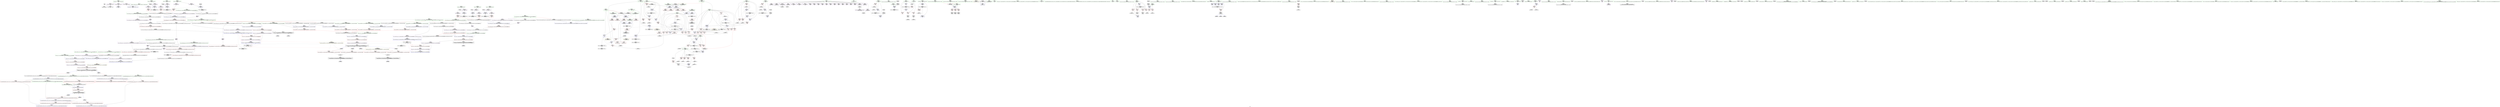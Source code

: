 digraph "SVFG" {
	label="SVFG";

	Node0x55b311efe820 [shape=record,color=grey,label="{NodeID: 0\nNullPtr}"];
	Node0x55b311efe820 -> Node0x55b311f3b420[style=solid];
	Node0x55b311efe820 -> Node0x55b311f482b0[style=solid];
	Node0x55b311fbddc0 [shape=record,color=black,label="{NodeID: 941\n643 = PHI(678, )\n}"];
	Node0x55b311f4ae20 [shape=record,color=yellow,style=double,label="{NodeID: 775\n98V_1 = ENCHI(MR_98V_0)\npts\{6010000 6030000 \}\nFun[_ZN9__gnu_cxxeqIPcNSt7__cxx1112basic_stringIcSt11char_traitsIcESaIcEEEEEbRKNS_17__normal_iteratorIT_T0_EESD_]}"];
	Node0x55b311f4ae20 -> Node0x55b311f46a60[style=dashed];
	Node0x55b311f4ae20 -> Node0x55b311f46b30[style=dashed];
	Node0x55b311f44f90 [shape=record,color=red,label="{NodeID: 277\n470\<--247\n\<--j\nmain\n}"];
	Node0x55b311f44f90 -> Node0x55b311f5c050[style=solid];
	Node0x55b311f353e0 [shape=record,color=green,label="{NodeID: 111\n680\<--681\nthis.addr\<--this.addr_field_insensitive\n_ZN9__gnu_cxx17__normal_iteratorIPcNSt7__cxx1112basic_stringIcSt11char_traitsIcESaIcEEEEmmEv\n}"];
	Node0x55b311f353e0 -> Node0x55b311f46c00[style=solid];
	Node0x55b311f353e0 -> Node0x55b311f3fa50[style=solid];
	Node0x55b311fb8710 [shape=record,color=black,label="{NodeID: 886\n599 = PHI(521, )\n1st arg _ZSt9__reverseIN9__gnu_cxx17__normal_iteratorIPcNSt7__cxx1112basic_stringIcSt11char_traitsIcESaIcEEEEEEvT_SA_St26random_access_iterator_tag }"];
	Node0x55b311fb8710 -> Node0x55b311f3f570[style=solid];
	Node0x55b311f3ed50 [shape=record,color=blue, style = dotted,label="{NodeID: 388\n800\<--802\noffset_0\<--dummyVal\n_ZSt7reverseIN9__gnu_cxx17__normal_iteratorIPcNSt7__cxx1112basic_stringIcSt11char_traitsIcESaIcEEEEEEvT_SA_\n}"];
	Node0x55b311f3ed50 -> Node0x55b311f45af0[style=dashed];
	Node0x55b311f3a1b0 [shape=record,color=purple,label="{NodeID: 222\n807\<--631\noffset_0\<--\n}"];
	Node0x55b311f3a1b0 -> Node0x55b311f47de0[style=solid];
	Node0x55b311f36570 [shape=record,color=green,label="{NodeID: 56\n227\<--228\nl1\<--l1_field_insensitive\nmain\n}"];
	Node0x55b311f36570 -> Node0x55b311f43b40[style=solid];
	Node0x55b311f36570 -> Node0x55b311f493f0[style=solid];
	Node0x55b311f36570 -> Node0x55b311f49800[style=solid];
	Node0x55b311f5f1d0 [shape=record,color=grey,label="{NodeID: 665\n362 = cmp(361, 146, )\n}"];
	Node0x55b311f47d10 [shape=record,color=red,label="{NodeID: 333\n805\<--804\ndummyVal\<--offset_0\n_ZSt9__reverseIN9__gnu_cxx17__normal_iteratorIPcNSt7__cxx1112basic_stringIcSt11char_traitsIcESaIcEEEEEEvT_SA_St26random_access_iterator_tag\n}"];
	Node0x55b311f47d10 -> Node0x55b311f3f640[style=solid];
	Node0x55b311f3d590 [shape=record,color=purple,label="{NodeID: 167\n72\<--8\n\<--_Z2dtB5cxx11\n__cxx_global_var_init.1\n}"];
	Node0x55b311f3d590 -> Node0x55b311f5db50[style=solid];
	Node0x55b311f17de0 [shape=record,color=green,label="{NodeID: 1\n7\<--1\n__dso_handle\<--dummyObj\nGlob }"];
	Node0x55b311fbdf00 [shape=record,color=black,label="{NodeID: 942\n669 = PHI(736, )\n}"];
	Node0x55b311fbdf00 -> Node0x55b311f46a60[style=solid];
	Node0x55b311f45060 [shape=record,color=red,label="{NodeID: 278\n429\<--249\n\<--k\nmain\n}"];
	Node0x55b311f45060 -> Node0x55b311f5d9d0[style=solid];
	Node0x55b311f354b0 [shape=record,color=green,label="{NodeID: 112\n692\<--693\n__lhs.addr\<--__lhs.addr_field_insensitive\n_ZN9__gnu_cxxltIPcNSt7__cxx1112basic_stringIcSt11char_traitsIcESaIcEEEEEbRKNS_17__normal_iteratorIT_T0_EESD_\n}"];
	Node0x55b311f354b0 -> Node0x55b311f46da0[style=solid];
	Node0x55b311f354b0 -> Node0x55b311f3fbf0[style=solid];
	Node0x55b311fb8850 [shape=record,color=black,label="{NodeID: 887\n488 = PHI(285, 300, 313, )\n0th arg _ZSt7reverseIN9__gnu_cxx17__normal_iteratorIPcNSt7__cxx1112basic_stringIcSt11char_traitsIcESaIcEEEEEEvT_SA_ }"];
	Node0x55b311fb8850 -> Node0x55b311f3eae0[style=solid];
	Node0x55b311f3ee20 [shape=record,color=blue,label="{NodeID: 389\n538\<--534\n__a.addr\<--__a\n_ZSt3minIiERKT_S2_S2_\n}"];
	Node0x55b311f3ee20 -> Node0x55b311f45c90[style=dashed];
	Node0x55b311f3ee20 -> Node0x55b311f45d60[style=dashed];
	Node0x55b311f3a280 [shape=record,color=purple,label="{NodeID: 223\n684\<--683\n_M_current\<--this1\n_ZN9__gnu_cxx17__normal_iteratorIPcNSt7__cxx1112basic_stringIcSt11char_traitsIcESaIcEEEEmmEv\n}"];
	Node0x55b311f3a280 -> Node0x55b311f46cd0[style=solid];
	Node0x55b311f3a280 -> Node0x55b311f3fb20[style=solid];
	Node0x55b311f36640 [shape=record,color=green,label="{NodeID: 57\n229\<--230\nl2\<--l2_field_insensitive\nmain\n}"];
	Node0x55b311f36640 -> Node0x55b311f43c10[style=solid];
	Node0x55b311f36640 -> Node0x55b311f494c0[style=solid];
	Node0x55b311f36640 -> Node0x55b311f499a0[style=solid];
	Node0x55b311f47de0 [shape=record,color=red,label="{NodeID: 334\n808\<--807\ndummyVal\<--offset_0\n_ZSt9__reverseIN9__gnu_cxx17__normal_iteratorIPcNSt7__cxx1112basic_stringIcSt11char_traitsIcESaIcEEEEEEvT_SA_St26random_access_iterator_tag\n}"];
	Node0x55b311f47de0 -> Node0x55b311f3f710[style=solid];
	Node0x55b311f3d660 [shape=record,color=purple,label="{NodeID: 168\n86\<--8\n\<--_Z2dtB5cxx11\n__cxx_global_array_dtor\n}"];
	Node0x55b311f17e70 [shape=record,color=green,label="{NodeID: 2\n21\<--1\n\<--dummyObj\nCan only get source location for instruction, argument, global var or function.}"];
	Node0x55b311fbe0d0 [shape=record,color=black,label="{NodeID: 943\n674 = PHI(736, )\n}"];
	Node0x55b311fbe0d0 -> Node0x55b311f46b30[style=solid];
	Node0x55b311f45130 [shape=record,color=red,label="{NodeID: 279\n433\<--249\n\<--k\nmain\n|{<s0>36}}"];
	Node0x55b311f45130:s0 -> Node0x55b311fb9200[style=solid,color=red];
	Node0x55b311f35580 [shape=record,color=green,label="{NodeID: 113\n694\<--695\n__rhs.addr\<--__rhs.addr_field_insensitive\n_ZN9__gnu_cxxltIPcNSt7__cxx1112basic_stringIcSt11char_traitsIcESaIcEEEEEbRKNS_17__normal_iteratorIT_T0_EESD_\n}"];
	Node0x55b311f35580 -> Node0x55b311f46e70[style=solid];
	Node0x55b311f35580 -> Node0x55b311f3fcc0[style=solid];
	Node0x55b311fb8b30 [shape=record,color=black,label="{NodeID: 888\n489 = PHI(287, 302, 315, )\n1st arg _ZSt7reverseIN9__gnu_cxx17__normal_iteratorIPcNSt7__cxx1112basic_stringIcSt11char_traitsIcESaIcEEEEEEvT_SA_ }"];
	Node0x55b311fb8b30 -> Node0x55b311f3ebb0[style=solid];
	Node0x55b311f3eef0 [shape=record,color=blue,label="{NodeID: 390\n540\<--535\n__b.addr\<--__b\n_ZSt3minIiERKT_S2_S2_\n}"];
	Node0x55b311f3eef0 -> Node0x55b311f45e30[style=dashed];
	Node0x55b311f3eef0 -> Node0x55b311f45f00[style=dashed];
	Node0x55b311f3a350 [shape=record,color=purple,label="{NodeID: 224\n686\<--685\nincdec.ptr\<--\n_ZN9__gnu_cxx17__normal_iteratorIPcNSt7__cxx1112basic_stringIcSt11char_traitsIcESaIcEEEEmmEv\n}"];
	Node0x55b311f3a350 -> Node0x55b311f3fb20[style=solid];
	Node0x55b311f36710 [shape=record,color=green,label="{NodeID: 58\n231\<--232\nl3\<--l3_field_insensitive\nmain\n}"];
	Node0x55b311f36710 -> Node0x55b311f49590[style=solid];
	Node0x55b311f74ab0 [shape=record,color=black,label="{NodeID: 667\nMR_38V_3 = PHI(MR_38V_7, MR_38V_2, )\npts\{244 \}\n}"];
	Node0x55b311f74ab0 -> Node0x55b311f4a020[style=dashed];
	Node0x55b311f74ab0 -> Node0x55b311f74ab0[style=dashed];
	Node0x55b311f74ab0 -> Node0x55b311f7fcc0[style=dashed];
	Node0x55b311f47eb0 [shape=record,color=blue,label="{NodeID: 335\n20\<--21\nop\<--\nGlob }"];
	Node0x55b311f47eb0 -> Node0x55b311f7c5c0[style=dashed];
	Node0x55b311f3d730 [shape=record,color=purple,label="{NodeID: 169\n87\<--8\n\<--_Z2dtB5cxx11\n__cxx_global_array_dtor\n}"];
	Node0x55b311f3d730 -> Node0x55b311bf0ac0[style=solid];
	Node0x55b311f17f00 [shape=record,color=green,label="{NodeID: 3\n23\<--1\n_ZSt3cin\<--dummyObj\nGlob }"];
	Node0x55b311fbe210 [shape=record,color=black,label="{NodeID: 944\n699 = PHI(736, )\n}"];
	Node0x55b311fbe210 -> Node0x55b311f46f40[style=solid];
	Node0x55b311f45200 [shape=record,color=red,label="{NodeID: 280\n456\<--249\n\<--k\nmain\n}"];
	Node0x55b311f3a910 [shape=record,color=green,label="{NodeID: 114\n709\<--710\n__a\<--__a_field_insensitive\n_ZSt9iter_swapIN9__gnu_cxx17__normal_iteratorIPcNSt7__cxx1112basic_stringIcSt11char_traitsIcESaIcEEEEES9_EvT_T0_\n|{|<s1>62}}"];
	Node0x55b311f3a910 -> Node0x55b311f3a420[style=solid];
	Node0x55b311f3a910:s1 -> Node0x55b311fb7b90[style=solid,color=red];
	Node0x55b311fb8cf0 [shape=record,color=black,label="{NodeID: 889\n660 = PHI(600, )\n0th arg _ZN9__gnu_cxxeqIPcNSt7__cxx1112basic_stringIcSt11char_traitsIcESaIcEEEEEbRKNS_17__normal_iteratorIT_T0_EESD_ }"];
	Node0x55b311fb8cf0 -> Node0x55b311f3f8b0[style=solid];
	Node0x55b311f3efc0 [shape=record,color=blue,label="{NodeID: 391\n536\<--550\nretval\<--\n_ZSt3minIiERKT_S2_S2_\n}"];
	Node0x55b311f3efc0 -> Node0x55b311f75eb0[style=dashed];
	Node0x55b311f3a420 [shape=record,color=purple,label="{NodeID: 225\n713\<--709\ncoerce.dive\<--__a\n_ZSt9iter_swapIN9__gnu_cxx17__normal_iteratorIPcNSt7__cxx1112basic_stringIcSt11char_traitsIcESaIcEEEEES9_EvT_T0_\n}"];
	Node0x55b311f3a420 -> Node0x55b311f3fd90[style=solid];
	Node0x55b311f367e0 [shape=record,color=green,label="{NodeID: 59\n233\<--234\namn\<--amn_field_insensitive\nmain\n}"];
	Node0x55b311f367e0 -> Node0x55b311f43ce0[style=solid];
	Node0x55b311f367e0 -> Node0x55b311f43db0[style=solid];
	Node0x55b311f367e0 -> Node0x55b311f43e80[style=solid];
	Node0x55b311f367e0 -> Node0x55b311f43f50[style=solid];
	Node0x55b311f367e0 -> Node0x55b311f49730[style=solid];
	Node0x55b311f367e0 -> Node0x55b311f498d0[style=solid];
	Node0x55b311f367e0 -> Node0x55b311f49ce0[style=solid];
	Node0x55b311f74fb0 [shape=record,color=black,label="{NodeID: 668\nMR_40V_3 = PHI(MR_40V_6, MR_40V_2, )\npts\{246 \}\n}"];
	Node0x55b311f74fb0 -> Node0x55b311f4a0f0[style=dashed];
	Node0x55b311f74fb0 -> Node0x55b311f74fb0[style=dashed];
	Node0x55b311f74fb0 -> Node0x55b311f801c0[style=dashed];
	Node0x55b311f47fb0 [shape=record,color=blue,label="{NodeID: 336\n24\<--25\n_ZZ4mainE2qq\<--\nGlob }"];
	Node0x55b311f47fb0 -> Node0x55b311f7cac0[style=dashed];
	Node0x55b311f3d800 [shape=record,color=purple,label="{NodeID: 170\n94\<--8\n\<--_Z2dtB5cxx11\n__cxx_global_array_dtor\n}"];
	Node0x55b311f3d800 -> Node0x55b311f5dcd0[style=solid];
	Node0x55b311f17f90 [shape=record,color=green,label="{NodeID: 4\n25\<--1\n\<--dummyObj\nCan only get source location for instruction, argument, global var or function.|{<s0>33}}"];
	Node0x55b311f17f90:s0 -> Node0x55b311fb94b0[style=solid,color=red];
	Node0x55b311fbe350 [shape=record,color=black,label="{NodeID: 945\n702 = PHI(736, )\n}"];
	Node0x55b311fbe350 -> Node0x55b311f47010[style=solid];
	Node0x55b311f4b200 [shape=record,color=yellow,style=double,label="{NodeID: 779\n2V_1 = ENCHI(MR_2V_0)\npts\{84 \}\nFun[__cxx_global_array_dtor]}"];
	Node0x55b311f4b200 -> Node0x55b311f483b0[style=dashed];
	Node0x55b311f452d0 [shape=record,color=red,label="{NodeID: 281\n285\<--284\n\<--coerce.dive10\nmain\n|{<s0>21}}"];
	Node0x55b311f452d0:s0 -> Node0x55b311fb8850[style=solid,color=red];
	Node0x55b311f3a9a0 [shape=record,color=green,label="{NodeID: 115\n711\<--712\n__b\<--__b_field_insensitive\n_ZSt9iter_swapIN9__gnu_cxx17__normal_iteratorIPcNSt7__cxx1112basic_stringIcSt11char_traitsIcESaIcEEEEES9_EvT_T0_\n|{|<s1>63}}"];
	Node0x55b311f3a9a0 -> Node0x55b311f3a4f0[style=solid];
	Node0x55b311f3a9a0:s1 -> Node0x55b311fb7b90[style=solid,color=red];
	Node0x55b311fb8e00 [shape=record,color=black,label="{NodeID: 890\n661 = PHI(602, )\n1st arg _ZN9__gnu_cxxeqIPcNSt7__cxx1112basic_stringIcSt11char_traitsIcESaIcEEEEEbRKNS_17__normal_iteratorIT_T0_EESD_ }"];
	Node0x55b311fb8e00 -> Node0x55b311f3f980[style=solid];
	Node0x55b311f3f090 [shape=record,color=blue,label="{NodeID: 392\n536\<--553\nretval\<--\n_ZSt3minIiERKT_S2_S2_\n}"];
	Node0x55b311f3f090 -> Node0x55b311f75eb0[style=dashed];
	Node0x55b311f3a4f0 [shape=record,color=purple,label="{NodeID: 226\n715\<--711\ncoerce.dive1\<--__b\n_ZSt9iter_swapIN9__gnu_cxx17__normal_iteratorIPcNSt7__cxx1112basic_stringIcSt11char_traitsIcESaIcEEEEES9_EvT_T0_\n}"];
	Node0x55b311f3a4f0 -> Node0x55b311f3fe60[style=solid];
	Node0x55b311f368b0 [shape=record,color=green,label="{NodeID: 60\n235\<--236\namx\<--amx_field_insensitive\nmain\n|{|<s2>45}}"];
	Node0x55b311f368b0 -> Node0x55b311f44020[style=solid];
	Node0x55b311f368b0 -> Node0x55b311f49b40[style=solid];
	Node0x55b311f368b0:s2 -> Node0x55b311fb80d0[style=solid,color=red];
	Node0x55b311f754b0 [shape=record,color=black,label="{NodeID: 669\nMR_42V_3 = PHI(MR_42V_9, MR_42V_2, )\npts\{248 \}\n}"];
	Node0x55b311f754b0 -> Node0x55b311f4a290[style=dashed];
	Node0x55b311f754b0 -> Node0x55b311f754b0[style=dashed];
	Node0x55b311f754b0 -> Node0x55b311f806c0[style=dashed];
	Node0x55b311f480b0 [shape=record,color=blue,label="{NodeID: 337\n794\<--35\nllvm.global_ctors_0\<--\nGlob }"];
	Node0x55b311f3d8d0 [shape=record,color=purple,label="{NodeID: 171\n132\<--8\narrayidx\<--_Z2dtB5cxx11\n_Z4goodii\n}"];
	Node0x55b311f18050 [shape=record,color=green,label="{NodeID: 5\n27\<--1\n.str\<--dummyObj\nGlob }"];
	Node0x55b311fbe490 [shape=record,color=black,label="{NodeID: 946\n717 = PHI(771, )\n|{<s0>64}}"];
	Node0x55b311fbe490:s0 -> Node0x55b311fb8f10[style=solid,color=red];
	Node0x55b311f453a0 [shape=record,color=red,label="{NodeID: 282\n287\<--286\n\<--coerce.dive11\nmain\n|{<s0>21}}"];
	Node0x55b311f453a0:s0 -> Node0x55b311fb8b30[style=solid,color=red];
	Node0x55b311f3aa70 [shape=record,color=green,label="{NodeID: 116\n718\<--719\n_ZNK9__gnu_cxx17__normal_iteratorIPcNSt7__cxx1112basic_stringIcSt11char_traitsIcESaIcEEEEdeEv\<--_ZNK9__gnu_cxx17__normal_iteratorIPcNSt7__cxx1112basic_stringIcSt11char_traitsIcESaIcEEEEdeEv_field_insensitive\n}"];
	Node0x55b311fb8f10 [shape=record,color=black,label="{NodeID: 891\n745 = PHI(717, )\n0th arg _ZSt4swapIcENSt9enable_ifIXsr6__and_ISt6__not_ISt15__is_tuple_likeIT_EESt21is_move_constructibleIS3_ESt18is_move_assignableIS3_EEE5valueEvE4typeERS3_SC_ }"];
	Node0x55b311fb8f10 -> Node0x55b311f401a0[style=solid];
	Node0x55b311ad94c0 [shape=record,color=yellow,style=double,label="{NodeID: 725\n40V_1 = ENCHI(MR_40V_0)\npts\{246 \}\nFun[_ZSt3minIiERKT_S2_S2_]}"];
	Node0x55b311ad94c0 -> Node0x55b311f45fd0[style=dashed];
	Node0x55b311f3f160 [shape=record,color=blue,label="{NodeID: 393\n577\<--573\n__a.addr\<--__a\n_ZSt3maxIiERKT_S2_S2_\n}"];
	Node0x55b311f3f160 -> Node0x55b311f46240[style=dashed];
	Node0x55b311f3f160 -> Node0x55b311f46310[style=dashed];
	Node0x55b311f3a5c0 [shape=record,color=purple,label="{NodeID: 227\n731\<--730\n_M_current\<--this1\n_ZN9__gnu_cxx17__normal_iteratorIPcNSt7__cxx1112basic_stringIcSt11char_traitsIcESaIcEEEEppEv\n}"];
	Node0x55b311f3a5c0 -> Node0x55b311f471b0[style=solid];
	Node0x55b311f3a5c0 -> Node0x55b311f40000[style=solid];
	Node0x55b311f36980 [shape=record,color=green,label="{NodeID: 61\n237\<--238\nbmn\<--bmn_field_insensitive\nmain\n}"];
	Node0x55b311f36980 -> Node0x55b311f440f0[style=solid];
	Node0x55b311f36980 -> Node0x55b311f441c0[style=solid];
	Node0x55b311f36980 -> Node0x55b311f44290[style=solid];
	Node0x55b311f36980 -> Node0x55b311f44360[style=solid];
	Node0x55b311f36980 -> Node0x55b311f49660[style=solid];
	Node0x55b311f36980 -> Node0x55b311f49a70[style=solid];
	Node0x55b311f36980 -> Node0x55b311f49db0[style=solid];
	Node0x55b311f759b0 [shape=record,color=black,label="{NodeID: 670\nMR_44V_3 = PHI(MR_44V_9, MR_44V_2, )\npts\{250 \}\n}"];
	Node0x55b311f759b0 -> Node0x55b311f759b0[style=dashed];
	Node0x55b311f759b0 -> Node0x55b311f80bc0[style=dashed];
	Node0x55b311f759b0 -> Node0x55b311f856c0[style=dashed];
	Node0x55b311f481b0 [shape=record,color=blue,label="{NodeID: 338\n795\<--36\nllvm.global_ctors_1\<--_GLOBAL__sub_I_altertain_1_0.cpp\nGlob }"];
	Node0x55b311f3d9a0 [shape=record,color=purple,label="{NodeID: 172\n156\<--8\narrayidx4\<--_Z2dtB5cxx11\n_Z4goodii\n}"];
	Node0x55b311f18110 [shape=record,color=green,label="{NodeID: 6\n29\<--1\n_ZSt4cout\<--dummyObj\nGlob }"];
	Node0x55b311fbe660 [shape=record,color=black,label="{NodeID: 947\n720 = PHI(771, )\n|{<s0>64}}"];
	Node0x55b311fbe660:s0 -> Node0x55b311fb9020[style=solid,color=red];
	Node0x55b311f45470 [shape=record,color=red,label="{NodeID: 283\n300\<--299\n\<--coerce.dive18\nmain\n|{<s0>24}}"];
	Node0x55b311f45470:s0 -> Node0x55b311fb8850[style=solid,color=red];
	Node0x55b311f3ab70 [shape=record,color=green,label="{NodeID: 117\n722\<--723\n_ZSt4swapIcENSt9enable_ifIXsr6__and_ISt6__not_ISt15__is_tuple_likeIT_EESt21is_move_constructibleIS3_ESt18is_move_assignableIS3_EEE5valueEvE4typeERS3_SC_\<--_ZSt4swapIcENSt9enable_ifIXsr6__and_ISt6__not_ISt15__is_tuple_likeIT_EESt21is_move_constructibleIS3_ESt18is_move_assignableIS3_EEE5valueEvE4typeERS3_SC__field_insensitive\n}"];
	Node0x55b311fb9020 [shape=record,color=black,label="{NodeID: 892\n746 = PHI(720, )\n1st arg _ZSt4swapIcENSt9enable_ifIXsr6__and_ISt6__not_ISt15__is_tuple_likeIT_EESt21is_move_constructibleIS3_ESt18is_move_assignableIS3_EEE5valueEvE4typeERS3_SC_ }"];
	Node0x55b311fb9020 -> Node0x55b311f40270[style=solid];
	Node0x55b311f3f230 [shape=record,color=blue,label="{NodeID: 394\n579\<--574\n__b.addr\<--__b\n_ZSt3maxIiERKT_S2_S2_\n}"];
	Node0x55b311f3f230 -> Node0x55b311f463e0[style=dashed];
	Node0x55b311f3f230 -> Node0x55b311f464b0[style=dashed];
	Node0x55b311f3a690 [shape=record,color=purple,label="{NodeID: 228\n733\<--732\nincdec.ptr\<--\n_ZN9__gnu_cxx17__normal_iteratorIPcNSt7__cxx1112basic_stringIcSt11char_traitsIcESaIcEEEEppEv\n}"];
	Node0x55b311f3a690 -> Node0x55b311f40000[style=solid];
	Node0x55b311f36a50 [shape=record,color=green,label="{NodeID: 62\n239\<--240\nbmx\<--bmx_field_insensitive\nmain\n|{|<s2>45}}"];
	Node0x55b311f36a50 -> Node0x55b311f44430[style=solid];
	Node0x55b311f36a50 -> Node0x55b311f49c10[style=solid];
	Node0x55b311f36a50:s2 -> Node0x55b311fb8210[style=solid,color=red];
	Node0x55b311f75eb0 [shape=record,color=black,label="{NodeID: 671\nMR_68V_3 = PHI(MR_68V_4, MR_68V_2, )\npts\{537 \}\n}"];
	Node0x55b311f75eb0 -> Node0x55b311f45bc0[style=dashed];
	Node0x55b311f482b0 [shape=record,color=blue, style = dotted,label="{NodeID: 339\n796\<--3\nllvm.global_ctors_2\<--dummyVal\nGlob }"];
	Node0x55b311f3da70 [shape=record,color=purple,label="{NodeID: 173\n169\<--8\narrayidx11\<--_Z2dtB5cxx11\n_Z4goodii\n}"];
	Node0x55b311f181d0 [shape=record,color=green,label="{NodeID: 7\n30\<--1\n.str.4\<--dummyObj\nGlob }"];
	Node0x55b311fbe7a0 [shape=record,color=black,label="{NodeID: 948\n756 = PHI(780, )\n}"];
	Node0x55b311fbe7a0 -> Node0x55b311f47690[style=solid];
	Node0x55b311f45540 [shape=record,color=red,label="{NodeID: 284\n302\<--301\n\<--coerce.dive19\nmain\n|{<s0>24}}"];
	Node0x55b311f45540:s0 -> Node0x55b311fb8b30[style=solid,color=red];
	Node0x55b311f3ac70 [shape=record,color=green,label="{NodeID: 118\n727\<--728\nthis.addr\<--this.addr_field_insensitive\n_ZN9__gnu_cxx17__normal_iteratorIPcNSt7__cxx1112basic_stringIcSt11char_traitsIcESaIcEEEEppEv\n}"];
	Node0x55b311f3ac70 -> Node0x55b311f470e0[style=solid];
	Node0x55b311f3ac70 -> Node0x55b311f3ff30[style=solid];
	Node0x55b311fb9130 [shape=record,color=black,label="{NodeID: 893\n82 = PHI()\n0th arg __cxx_global_array_dtor }"];
	Node0x55b311fb9130 -> Node0x55b311f483b0[style=solid];
	Node0x55b311bf0d10 [shape=record,color=yellow,style=double,label="{NodeID: 727\n38V_1 = ENCHI(MR_38V_0)\npts\{244 \}\nFun[_ZSt3minIiERKT_S2_S2_]}"];
	Node0x55b311bf0d10 -> Node0x55b311f460a0[style=dashed];
	Node0x55b311f3f300 [shape=record,color=blue,label="{NodeID: 395\n575\<--589\nretval\<--\n_ZSt3maxIiERKT_S2_S2_\n}"];
	Node0x55b311f3f300 -> Node0x55b311f786b0[style=dashed];
	Node0x55b311f3a760 [shape=record,color=purple,label="{NodeID: 229\n742\<--741\n_M_current\<--this1\n_ZNK9__gnu_cxx17__normal_iteratorIPcNSt7__cxx1112basic_stringIcSt11char_traitsIcESaIcEEEE4baseEv\n}"];
	Node0x55b311f3a760 -> Node0x55b311f3d0b0[style=solid];
	Node0x55b311f36b20 [shape=record,color=green,label="{NodeID: 63\n241\<--242\ni\<--i_field_insensitive\nmain\n}"];
	Node0x55b311f36b20 -> Node0x55b311f44500[style=solid];
	Node0x55b311f36b20 -> Node0x55b311f445d0[style=solid];
	Node0x55b311f36b20 -> Node0x55b311f446a0[style=solid];
	Node0x55b311f36b20 -> Node0x55b311f44770[style=solid];
	Node0x55b311f36b20 -> Node0x55b311f44840[style=solid];
	Node0x55b311f36b20 -> Node0x55b311f44910[style=solid];
	Node0x55b311f36b20 -> Node0x55b311f449e0[style=solid];
	Node0x55b311f36b20 -> Node0x55b311f49f50[style=solid];
	Node0x55b311f36b20 -> Node0x55b311f4a5d0[style=solid];
	Node0x55b311f36b20 -> Node0x55b311f3ea10[style=solid];
	Node0x55b311f483b0 [shape=record,color=blue,label="{NodeID: 340\n83\<--82\n.addr\<--\n__cxx_global_array_dtor\n}"];
	Node0x55b311f3db40 [shape=record,color=purple,label="{NodeID: 174\n262\<--8\n\<--_Z2dtB5cxx11\nmain\n}"];
	Node0x55b311f18290 [shape=record,color=green,label="{NodeID: 8\n32\<--1\n.str.5\<--dummyObj\nGlob }"];
	Node0x55b311f45610 [shape=record,color=red,label="{NodeID: 285\n313\<--312\n\<--coerce.dive26\nmain\n|{<s0>27}}"];
	Node0x55b311f45610:s0 -> Node0x55b311fb8850[style=solid,color=red];
	Node0x55b311f3ad40 [shape=record,color=green,label="{NodeID: 119\n738\<--739\nthis.addr\<--this.addr_field_insensitive\n_ZNK9__gnu_cxx17__normal_iteratorIPcNSt7__cxx1112basic_stringIcSt11char_traitsIcESaIcEEEE4baseEv\n}"];
	Node0x55b311f3ad40 -> Node0x55b311f47280[style=solid];
	Node0x55b311f3ad40 -> Node0x55b311f400d0[style=solid];
	Node0x55b311fb9200 [shape=record,color=black,label="{NodeID: 894\n116 = PHI(385, 412, 433, )\n0th arg _Z4goodii }"];
	Node0x55b311fb9200 -> Node0x55b311f48480[style=solid];
	Node0x55b311f3f3d0 [shape=record,color=blue,label="{NodeID: 396\n575\<--592\nretval\<--\n_ZSt3maxIiERKT_S2_S2_\n}"];
	Node0x55b311f3f3d0 -> Node0x55b311f786b0[style=dashed];
	Node0x55b311f3a830 [shape=record,color=purple,label="{NodeID: 230\n777\<--776\n_M_current\<--this1\n_ZNK9__gnu_cxx17__normal_iteratorIPcNSt7__cxx1112basic_stringIcSt11char_traitsIcESaIcEEEEdeEv\n}"];
	Node0x55b311f3a830 -> Node0x55b311f479d0[style=solid];
	Node0x55b311f36bf0 [shape=record,color=green,label="{NodeID: 64\n243\<--244\ns\<--s_field_insensitive\nmain\n|{|<s3>34}}"];
	Node0x55b311f36bf0 -> Node0x55b311f44ab0[style=solid];
	Node0x55b311f36bf0 -> Node0x55b311f4a020[style=solid];
	Node0x55b311f36bf0 -> Node0x55b311f4a1c0[style=solid];
	Node0x55b311f36bf0:s3 -> Node0x55b311fb31d0[style=solid,color=red];
	Node0x55b311f48480 [shape=record,color=blue,label="{NodeID: 341\n120\<--116\nv.addr\<--v\n_Z4goodii\n}"];
	Node0x55b311f48480 -> Node0x55b311f74890[style=dashed];
	Node0x55b311f3dc10 [shape=record,color=purple,label="{NodeID: 175\n267\<--8\n\<--_Z2dtB5cxx11\nmain\n}"];
	Node0x55b311f32cb0 [shape=record,color=green,label="{NodeID: 9\n35\<--1\n\<--dummyObj\nCan only get source location for instruction, argument, global var or function.}"];
	Node0x55b311f456e0 [shape=record,color=red,label="{NodeID: 286\n315\<--314\n\<--coerce.dive27\nmain\n|{<s0>27}}"];
	Node0x55b311f456e0:s0 -> Node0x55b311fb8b30[style=solid,color=red];
	Node0x55b311f3ae10 [shape=record,color=green,label="{NodeID: 120\n747\<--748\n__a.addr\<--__a.addr_field_insensitive\n_ZSt4swapIcENSt9enable_ifIXsr6__and_ISt6__not_ISt15__is_tuple_likeIT_EESt21is_move_constructibleIS3_ESt18is_move_assignableIS3_EEE5valueEvE4typeERS3_SC_\n}"];
	Node0x55b311f3ae10 -> Node0x55b311f47350[style=solid];
	Node0x55b311f3ae10 -> Node0x55b311f47420[style=solid];
	Node0x55b311f3ae10 -> Node0x55b311f401a0[style=solid];
	Node0x55b311fb94b0 [shape=record,color=black,label="{NodeID: 895\n117 = PHI(25, 146, 435, )\n1st arg _Z4goodii }"];
	Node0x55b311fb94b0 -> Node0x55b311f48550[style=solid];
	Node0x55b311f3f4a0 [shape=record,color=blue,label="{NodeID: 397\n610\<--598\ncoerce.dive\<--__first.coerce\n_ZSt9__reverseIN9__gnu_cxx17__normal_iteratorIPcNSt7__cxx1112basic_stringIcSt11char_traitsIcESaIcEEEEEEvT_SA_St26random_access_iterator_tag\n|{|<s2>50}}"];
	Node0x55b311f3f4a0 -> Node0x55b311f76db0[style=dashed];
	Node0x55b311f3f4a0 -> Node0x55b311f790b0[style=dashed];
	Node0x55b311f3f4a0:s2 -> Node0x55b311f4ae20[style=dashed,color=red];
	Node0x55b311f42a30 [shape=record,color=red,label="{NodeID: 231\n391\<--20\n\<--op\nmain\n}"];
	Node0x55b311f42a30 -> Node0x55b311f3c3b0[style=solid];
	Node0x55b311f36cc0 [shape=record,color=green,label="{NodeID: 65\n245\<--246\nref.tmp\<--ref.tmp_field_insensitive\nmain\n|{|<s1>34}}"];
	Node0x55b311f36cc0 -> Node0x55b311f4a0f0[style=solid];
	Node0x55b311f36cc0:s1 -> Node0x55b311fb2830[style=solid,color=red];
	Node0x55b311f76db0 [shape=record,color=black,label="{NodeID: 674\nMR_84V_4 = PHI(MR_84V_5, MR_84V_2, )\npts\{6010000 \}\n|{|<s2>52|<s3>56|<s4>56}}"];
	Node0x55b311f76db0 -> Node0x55b311f47d10[style=dashed];
	Node0x55b311f76db0 -> Node0x55b311f790b0[style=dashed];
	Node0x55b311f76db0:s2 -> Node0x55b311f885c0[style=dashed,color=red];
	Node0x55b311f76db0:s3 -> Node0x55b311f471b0[style=dashed,color=red];
	Node0x55b311f76db0:s4 -> Node0x55b311f40000[style=dashed,color=red];
	Node0x55b311f48550 [shape=record,color=blue,label="{NodeID: 342\n122\<--117\nidx.addr\<--idx\n_Z4goodii\n}"];
	Node0x55b311f48550 -> Node0x55b311f43180[style=dashed];
	Node0x55b311f48550 -> Node0x55b311f43250[style=dashed];
	Node0x55b311f48550 -> Node0x55b311f43320[style=dashed];
	Node0x55b311f3dce0 [shape=record,color=purple,label="{NodeID: 176\n270\<--8\n\<--_Z2dtB5cxx11\nmain\n}"];
	Node0x55b311f32d70 [shape=record,color=green,label="{NodeID: 10\n146\<--1\n\<--dummyObj\nCan only get source location for instruction, argument, global var or function.|{<s0>35}}"];
	Node0x55b311f32d70:s0 -> Node0x55b311fb94b0[style=solid,color=red];
	Node0x55b311f457b0 [shape=record,color=red,label="{NodeID: 287\n319\<--317\n\<--call28\nmain\n}"];
	Node0x55b311f457b0 -> Node0x55b311f49320[style=solid];
	Node0x55b311f3aee0 [shape=record,color=green,label="{NodeID: 121\n749\<--750\n__b.addr\<--__b.addr_field_insensitive\n_ZSt4swapIcENSt9enable_ifIXsr6__and_ISt6__not_ISt15__is_tuple_likeIT_EESt21is_move_constructibleIS3_ESt18is_move_assignableIS3_EEE5valueEvE4typeERS3_SC_\n}"];
	Node0x55b311f3aee0 -> Node0x55b311f474f0[style=solid];
	Node0x55b311f3aee0 -> Node0x55b311f475c0[style=solid];
	Node0x55b311f3aee0 -> Node0x55b311f40270[style=solid];
	Node0x55b311fb9670 [shape=record,color=black,label="{NodeID: 896\n737 = PHI(668, 673, 698, 701, )\n0th arg _ZNK9__gnu_cxx17__normal_iteratorIPcNSt7__cxx1112basic_stringIcSt11char_traitsIcESaIcEEEE4baseEv }"];
	Node0x55b311fb9670 -> Node0x55b311f400d0[style=solid];
	Node0x55b311f3f570 [shape=record,color=blue,label="{NodeID: 398\n612\<--599\ncoerce.dive1\<--__last.coerce\n_ZSt9__reverseIN9__gnu_cxx17__normal_iteratorIPcNSt7__cxx1112basic_stringIcSt11char_traitsIcESaIcEEEEEEvT_SA_St26random_access_iterator_tag\n|{|<s1>50|<s2>51|<s3>51}}"];
	Node0x55b311f3f570 -> Node0x55b311f795b0[style=dashed];
	Node0x55b311f3f570:s1 -> Node0x55b311f4ae20[style=dashed,color=red];
	Node0x55b311f3f570:s2 -> Node0x55b311f46cd0[style=dashed,color=red];
	Node0x55b311f3f570:s3 -> Node0x55b311f3fb20[style=dashed,color=red];
	Node0x55b311f42b00 [shape=record,color=red,label="{NodeID: 232\n420\<--20\n\<--op\nmain\n}"];
	Node0x55b311f42b00 -> Node0x55b311f3c480[style=solid];
	Node0x55b311f36d90 [shape=record,color=green,label="{NodeID: 66\n247\<--248\nj\<--j_field_insensitive\nmain\n}"];
	Node0x55b311f36d90 -> Node0x55b311f44b80[style=solid];
	Node0x55b311f36d90 -> Node0x55b311f44c50[style=solid];
	Node0x55b311f36d90 -> Node0x55b311f44d20[style=solid];
	Node0x55b311f36d90 -> Node0x55b311f44df0[style=solid];
	Node0x55b311f36d90 -> Node0x55b311f44ec0[style=solid];
	Node0x55b311f36d90 -> Node0x55b311f44f90[style=solid];
	Node0x55b311f36d90 -> Node0x55b311f4a290[style=solid];
	Node0x55b311f36d90 -> Node0x55b311f4a500[style=solid];
	Node0x55b311f36d90 -> Node0x55b311f4a6a0[style=solid];
	Node0x55b311f772b0 [shape=record,color=black,label="{NodeID: 675\nMR_86V_5 = PHI(MR_86V_6, MR_86V_4, )\npts\{6030000 \}\n|{|<s2>52|<s3>57|<s4>57}}"];
	Node0x55b311f772b0 -> Node0x55b311f47de0[style=dashed];
	Node0x55b311f772b0 -> Node0x55b311f795b0[style=dashed];
	Node0x55b311f772b0:s2 -> Node0x55b311f885c0[style=dashed,color=red];
	Node0x55b311f772b0:s3 -> Node0x55b311f46cd0[style=dashed,color=red];
	Node0x55b311f772b0:s4 -> Node0x55b311f3fb20[style=dashed,color=red];
	Node0x55b311f48620 [shape=record,color=blue,label="{NodeID: 343\n124\<--136\nl\<--conv\n_Z4goodii\n}"];
	Node0x55b311f48620 -> Node0x55b311f433f0[style=dashed];
	Node0x55b311f48620 -> Node0x55b311f434c0[style=dashed];
	Node0x55b311f3ddb0 [shape=record,color=purple,label="{NodeID: 177\n272\<--8\n\<--_Z2dtB5cxx11\nmain\n}"];
	Node0x55b311f32e30 [shape=record,color=green,label="{NodeID: 11\n152\<--1\n\<--dummyObj\nCan only get source location for instruction, argument, global var or function.}"];
	Node0x55b311f45880 [shape=record,color=red,label="{NodeID: 288\n402\<--399\n\<--call57\nmain\n}"];
	Node0x55b311f45880 -> Node0x55b311f4a1c0[style=solid];
	Node0x55b311f3afb0 [shape=record,color=green,label="{NodeID: 122\n751\<--752\n__tmp\<--__tmp_field_insensitive\n_ZSt4swapIcENSt9enable_ifIXsr6__and_ISt6__not_ISt15__is_tuple_likeIT_EESt21is_move_constructibleIS3_ESt18is_move_assignableIS3_EEE5valueEvE4typeERS3_SC_\n|{|<s1>67}}"];
	Node0x55b311f3afb0 -> Node0x55b311f40340[style=solid];
	Node0x55b311f3afb0:s1 -> Node0x55b311fb9b60[style=solid,color=red];
	Node0x55b311fb9900 [shape=record,color=black,label="{NodeID: 897\n679 = PHI(602, 602, )\n0th arg _ZN9__gnu_cxx17__normal_iteratorIPcNSt7__cxx1112basic_stringIcSt11char_traitsIcESaIcEEEEmmEv }"];
	Node0x55b311fb9900 -> Node0x55b311f3fa50[style=solid];
	Node0x55b311f881b0 [shape=record,color=yellow,style=double,label="{NodeID: 731\n123V_1 = ENCHI(MR_123V_0)\npts\{7100000 7120000 \}\nFun[_ZNK9__gnu_cxx17__normal_iteratorIPcNSt7__cxx1112basic_stringIcSt11char_traitsIcESaIcEEEEdeEv]}"];
	Node0x55b311f881b0 -> Node0x55b311f479d0[style=dashed];
	Node0x55b311f3f640 [shape=record,color=blue, style = dotted,label="{NodeID: 399\n803\<--805\noffset_0\<--dummyVal\n_ZSt9__reverseIN9__gnu_cxx17__normal_iteratorIPcNSt7__cxx1112basic_stringIcSt11char_traitsIcESaIcEEEEEEvT_SA_St26random_access_iterator_tag\n}"];
	Node0x55b311f3f640 -> Node0x55b311f46720[style=dashed];
	Node0x55b311f3f640 -> Node0x55b311f3f640[style=dashed];
	Node0x55b311f3f640 -> Node0x55b311f79ab0[style=dashed];
	Node0x55b311f42bd0 [shape=record,color=red,label="{NodeID: 233\n446\<--20\n\<--op\nmain\n}"];
	Node0x55b311f36e60 [shape=record,color=green,label="{NodeID: 67\n249\<--250\nk\<--k_field_insensitive\nmain\n}"];
	Node0x55b311f36e60 -> Node0x55b311f45060[style=solid];
	Node0x55b311f36e60 -> Node0x55b311f45130[style=solid];
	Node0x55b311f36e60 -> Node0x55b311f45200[style=solid];
	Node0x55b311f36e60 -> Node0x55b311f4a360[style=solid];
	Node0x55b311f36e60 -> Node0x55b311f4a430[style=solid];
	Node0x55b311f486f0 [shape=record,color=blue,label="{NodeID: 344\n126\<--25\ni\<--\n_Z4goodii\n}"];
	Node0x55b311f486f0 -> Node0x55b311f7bbf0[style=dashed];
	Node0x55b311f3de80 [shape=record,color=purple,label="{NodeID: 178\n278\<--8\n\<--_Z2dtB5cxx11\nmain\n}"];
	Node0x55b311f32ef0 [shape=record,color=green,label="{NodeID: 12\n165\<--1\n\<--dummyObj\nCan only get source location for instruction, argument, global var or function.}"];
	Node0x55b311f45950 [shape=record,color=red,label="{NodeID: 289\n466\<--463\n\<--call84\nmain\n}"];
	Node0x55b311f45950 -> Node0x55b311f4a500[style=solid];
	Node0x55b311f45950 -> Node0x55b311f4a5d0[style=solid];
	Node0x55b311f3b080 [shape=record,color=green,label="{NodeID: 123\n757\<--758\n_ZSt4moveIRcEONSt16remove_referenceIT_E4typeEOS2_\<--_ZSt4moveIRcEONSt16remove_referenceIT_E4typeEOS2__field_insensitive\n}"];
	Node0x55b311fb9a50 [shape=record,color=black,label="{NodeID: 898\n726 = PHI(600, )\n0th arg _ZN9__gnu_cxx17__normal_iteratorIPcNSt7__cxx1112basic_stringIcSt11char_traitsIcESaIcEEEEppEv }"];
	Node0x55b311fb9a50 -> Node0x55b311f3ff30[style=solid];
	Node0x55b311f3f710 [shape=record,color=blue, style = dotted,label="{NodeID: 400\n806\<--808\noffset_0\<--dummyVal\n_ZSt9__reverseIN9__gnu_cxx17__normal_iteratorIPcNSt7__cxx1112basic_stringIcSt11char_traitsIcESaIcEEEEEEvT_SA_St26random_access_iterator_tag\n}"];
	Node0x55b311f3f710 -> Node0x55b311f467f0[style=dashed];
	Node0x55b311f3f710 -> Node0x55b311f3f710[style=dashed];
	Node0x55b311f3f710 -> Node0x55b311f741b0[style=dashed];
	Node0x55b311f42ca0 [shape=record,color=red,label="{NodeID: 234\n371\<--24\n\<--_ZZ4mainE2qq\nmain\n}"];
	Node0x55b311f42ca0 -> Node0x55b311f5c1d0[style=solid];
	Node0x55b311f36f30 [shape=record,color=green,label="{NodeID: 68\n253\<--254\n_ZNSirsERi\<--_ZNSirsERi_field_insensitive\n}"];
	Node0x55b311f487c0 [shape=record,color=blue,label="{NodeID: 345\n118\<--152\nretval\<--\n_Z4goodii\n}"];
	Node0x55b311f487c0 -> Node0x55b311f78bb0[style=dashed];
	Node0x55b311f3df50 [shape=record,color=purple,label="{NodeID: 179\n291\<--8\n\<--_Z2dtB5cxx11\nmain\n}"];
	Node0x55b311f32fb0 [shape=record,color=green,label="{NodeID: 13\n177\<--1\n\<--dummyObj\nCan only get source location for instruction, argument, global var or function.}"];
	Node0x55b311f45a20 [shape=record,color=red,label="{NodeID: 290\n519\<--518\n\<--coerce.dive4\n_ZSt7reverseIN9__gnu_cxx17__normal_iteratorIPcNSt7__cxx1112basic_stringIcSt11char_traitsIcESaIcEEEEEEvT_SA_\n|{<s0>49}}"];
	Node0x55b311f45a20:s0 -> Node0x55b311fb85d0[style=solid,color=red];
	Node0x55b311f3b180 [shape=record,color=green,label="{NodeID: 124\n773\<--774\nthis.addr\<--this.addr_field_insensitive\n_ZNK9__gnu_cxx17__normal_iteratorIPcNSt7__cxx1112basic_stringIcSt11char_traitsIcESaIcEEEEdeEv\n}"];
	Node0x55b311f3b180 -> Node0x55b311f47900[style=solid];
	Node0x55b311f3b180 -> Node0x55b311f405b0[style=solid];
	Node0x55b311fb9b60 [shape=record,color=black,label="{NodeID: 899\n781 = PHI(755, 761, 751, )\n0th arg _ZSt4moveIRcEONSt16remove_referenceIT_E4typeEOS2_ }"];
	Node0x55b311fb9b60 -> Node0x55b311f40680[style=solid];
	Node0x55b311f3f7e0 [shape=record,color=blue,label="{NodeID: 401\n655\<--652\n.addr\<--\n_ZSt19__iterator_categoryIN9__gnu_cxx17__normal_iteratorIPcNSt7__cxx1112basic_stringIcSt11char_traitsIcESaIcEEEEEENSt15iterator_traitsIT_E17iterator_categoryERKSB_\n}"];
	Node0x55b311f42d70 [shape=record,color=red,label="{NodeID: 235\n201\<--118\n\<--retval\n_Z4goodii\n}"];
	Node0x55b311f42d70 -> Node0x55b311f3c070[style=solid];
	Node0x55b311f37030 [shape=record,color=green,label="{NodeID: 69\n264\<--265\n_ZStrsIcSt11char_traitsIcESaIcEERSt13basic_istreamIT_T0_ES7_RNSt7__cxx1112basic_stringIS4_S5_T1_EE\<--_ZStrsIcSt11char_traitsIcESaIcEERSt13basic_istreamIT_T0_ES7_RNSt7__cxx1112basic_stringIS4_S5_T1_EE_field_insensitive\n}"];
	Node0x55b311f48890 [shape=record,color=blue,label="{NodeID: 346\n118\<--152\nretval\<--\n_Z4goodii\n}"];
	Node0x55b311f48890 -> Node0x55b311f78bb0[style=dashed];
	Node0x55b311f3e020 [shape=record,color=purple,label="{NodeID: 180\n295\<--8\n\<--_Z2dtB5cxx11\nmain\n}"];
	Node0x55b311f33070 [shape=record,color=green,label="{NodeID: 14\n179\<--1\n\<--dummyObj\nCan only get source location for instruction, argument, global var or function.}"];
	Node0x55b311f45af0 [shape=record,color=red,label="{NodeID: 291\n521\<--520\n\<--coerce.dive5\n_ZSt7reverseIN9__gnu_cxx17__normal_iteratorIPcNSt7__cxx1112basic_stringIcSt11char_traitsIcESaIcEEEEEEvT_SA_\n|{<s0>49}}"];
	Node0x55b311f45af0:s0 -> Node0x55b311fb8710[style=solid,color=red];
	Node0x55b311f3b250 [shape=record,color=green,label="{NodeID: 125\n782\<--783\n__t.addr\<--__t.addr_field_insensitive\n_ZSt4moveIRcEONSt16remove_referenceIT_E4typeEOS2_\n}"];
	Node0x55b311f3b250 -> Node0x55b311f47aa0[style=solid];
	Node0x55b311f3b250 -> Node0x55b311f40680[style=solid];
	Node0x55b311fbb220 [shape=record,color=black,label="{NodeID: 900\n159 = PHI()\n}"];
	Node0x55b311fbb220 -> Node0x55b311f438d0[style=solid];
	Node0x55b311f3f8b0 [shape=record,color=blue,label="{NodeID: 402\n662\<--660\n__lhs.addr\<--__lhs\n_ZN9__gnu_cxxeqIPcNSt7__cxx1112basic_stringIcSt11char_traitsIcESaIcEEEEEbRKNS_17__normal_iteratorIT_T0_EESD_\n}"];
	Node0x55b311f3f8b0 -> Node0x55b311f468c0[style=dashed];
	Node0x55b311f42e40 [shape=record,color=red,label="{NodeID: 236\n148\<--120\n\<--v.addr\n_Z4goodii\n}"];
	Node0x55b311f42e40 -> Node0x55b311f5d6d0[style=solid];
	Node0x55b311f37130 [shape=record,color=green,label="{NodeID: 70\n274\<--275\n_ZNSt7__cxx1112basic_stringIcSt11char_traitsIcESaIcEE5beginEv\<--_ZNSt7__cxx1112basic_stringIcSt11char_traitsIcESaIcEE5beginEv_field_insensitive\n}"];
	Node0x55b311f945d0 [shape=record,color=yellow,style=double,label="{NodeID: 845\nRETMU(2V_2)\npts\{84 \}\nFun[__cxx_global_array_dtor]}"];
	Node0x55b311f786b0 [shape=record,color=black,label="{NodeID: 679\nMR_78V_3 = PHI(MR_78V_4, MR_78V_2, )\npts\{576 \}\n}"];
	Node0x55b311f786b0 -> Node0x55b311f46170[style=dashed];
	Node0x55b311f48960 [shape=record,color=blue,label="{NodeID: 347\n120\<--186\nv.addr\<--div\n_Z4goodii\n}"];
	Node0x55b311f48960 -> Node0x55b311f74890[style=dashed];
	Node0x55b311f3e0f0 [shape=record,color=purple,label="{NodeID: 181\n304\<--8\n\<--_Z2dtB5cxx11\nmain\n}"];
	Node0x55b311f33130 [shape=record,color=green,label="{NodeID: 15\n199\<--1\n\<--dummyObj\nCan only get source location for instruction, argument, global var or function.}"];
	Node0x55b311f45bc0 [shape=record,color=red,label="{NodeID: 292\n556\<--536\n\<--retval\n_ZSt3minIiERKT_S2_S2_\n}"];
	Node0x55b311f45bc0 -> Node0x55b311f3c890[style=solid];
	Node0x55b311f3b320 [shape=record,color=green,label="{NodeID: 126\n36\<--787\n_GLOBAL__sub_I_altertain_1_0.cpp\<--_GLOBAL__sub_I_altertain_1_0.cpp_field_insensitive\n}"];
	Node0x55b311f3b320 -> Node0x55b311f481b0[style=solid];
	Node0x55b311fbb380 [shape=record,color=black,label="{NodeID: 901\n172 = PHI()\n}"];
	Node0x55b311fbb380 -> Node0x55b311f439a0[style=solid];
	Node0x55b311f885c0 [shape=record,color=yellow,style=double,label="{NodeID: 735\n98V_1 = ENCHI(MR_98V_0)\npts\{6010000 6030000 \}\nFun[_ZN9__gnu_cxxltIPcNSt7__cxx1112basic_stringIcSt11char_traitsIcESaIcEEEEEbRKNS_17__normal_iteratorIT_T0_EESD_]}"];
	Node0x55b311f885c0 -> Node0x55b311f46f40[style=dashed];
	Node0x55b311f885c0 -> Node0x55b311f47010[style=dashed];
	Node0x55b311f3f980 [shape=record,color=blue,label="{NodeID: 403\n664\<--661\n__rhs.addr\<--__rhs\n_ZN9__gnu_cxxeqIPcNSt7__cxx1112basic_stringIcSt11char_traitsIcESaIcEEEEEbRKNS_17__normal_iteratorIT_T0_EESD_\n}"];
	Node0x55b311f3f980 -> Node0x55b311f46990[style=dashed];
	Node0x55b311f42f10 [shape=record,color=red,label="{NodeID: 237\n175\<--120\n\<--v.addr\n_Z4goodii\n}"];
	Node0x55b311f42f10 -> Node0x55b311f5c7d0[style=solid];
	Node0x55b311f37230 [shape=record,color=green,label="{NodeID: 71\n280\<--281\n_ZNSt7__cxx1112basic_stringIcSt11char_traitsIcESaIcEE3endEv\<--_ZNSt7__cxx1112basic_stringIcSt11char_traitsIcESaIcEE3endEv_field_insensitive\n}"];
	Node0x55b311f78bb0 [shape=record,color=black,label="{NodeID: 680\nMR_4V_4 = PHI(MR_4V_6, MR_4V_3, MR_4V_5, MR_4V_2, )\npts\{119 \}\n}"];
	Node0x55b311f78bb0 -> Node0x55b311f42d70[style=dashed];
	Node0x55b311f48a30 [shape=record,color=blue,label="{NodeID: 348\n126\<--190\ni\<--inc\n_Z4goodii\n}"];
	Node0x55b311f48a30 -> Node0x55b311f7bbf0[style=dashed];
	Node0x55b311f3e1c0 [shape=record,color=purple,label="{NodeID: 182\n308\<--8\n\<--_Z2dtB5cxx11\nmain\n}"];
	Node0x55b311f331f0 [shape=record,color=green,label="{NodeID: 16\n258\<--1\n\<--dummyObj\nCan only get source location for instruction, argument, global var or function.}"];
	Node0x55b311bf0ac0 [shape=record,color=black,label="{NodeID: 625\n89 = PHI(87, 90, )\n}"];
	Node0x55b311bf0ac0 -> Node0x55b311f38af0[style=solid];
	Node0x55b311f45c90 [shape=record,color=red,label="{NodeID: 293\n546\<--538\n\<--__a.addr\n_ZSt3minIiERKT_S2_S2_\n}"];
	Node0x55b311f45c90 -> Node0x55b311f460a0[style=solid];
	Node0x55b311f3b420 [shape=record,color=black,label="{NodeID: 127\n2\<--3\ndummyVal\<--dummyVal\n}"];
	Node0x55b311fbb480 [shape=record,color=black,label="{NodeID: 902\n317 = PHI()\n}"];
	Node0x55b311fbb480 -> Node0x55b311f457b0[style=solid];
	Node0x55b311f3fa50 [shape=record,color=blue,label="{NodeID: 404\n680\<--679\nthis.addr\<--this\n_ZN9__gnu_cxx17__normal_iteratorIPcNSt7__cxx1112basic_stringIcSt11char_traitsIcESaIcEEEEmmEv\n}"];
	Node0x55b311f3fa50 -> Node0x55b311f46c00[style=dashed];
	Node0x55b311f42fe0 [shape=record,color=red,label="{NodeID: 238\n185\<--120\n\<--v.addr\n_Z4goodii\n}"];
	Node0x55b311f42fe0 -> Node0x55b311f5bed0[style=solid];
	Node0x55b311f37330 [shape=record,color=green,label="{NodeID: 72\n289\<--290\n_ZSt7reverseIN9__gnu_cxx17__normal_iteratorIPcNSt7__cxx1112basic_stringIcSt11char_traitsIcESaIcEEEEEEvT_SA_\<--_ZSt7reverseIN9__gnu_cxx17__normal_iteratorIPcNSt7__cxx1112basic_stringIcSt11char_traitsIcESaIcEEEEEEvT_SA__field_insensitive\n}"];
	Node0x55b311f790b0 [shape=record,color=black,label="{NodeID: 681\nMR_84V_3 = PHI(MR_84V_2, MR_84V_4, )\npts\{6010000 \}\n}"];
	Node0x55b311f48b00 [shape=record,color=blue,label="{NodeID: 349\n118\<--152\nretval\<--\n_Z4goodii\n}"];
	Node0x55b311f48b00 -> Node0x55b311f78bb0[style=dashed];
	Node0x55b311f3e290 [shape=record,color=purple,label="{NodeID: 183\n321\<--8\n\<--_Z2dtB5cxx11\nmain\n}"];
	Node0x55b311f332b0 [shape=record,color=green,label="{NodeID: 17\n318\<--1\n\<--dummyObj\nCan only get source location for instruction, argument, global var or function.}"];
	Node0x55b311f5b330 [shape=record,color=black,label="{NodeID: 626\n66 = PHI(64, 67, )\n}"];
	Node0x55b311f5b330 -> Node0x55b311f38a20[style=solid];
	Node0x55b311f45d60 [shape=record,color=red,label="{NodeID: 294\n553\<--538\n\<--__a.addr\n_ZSt3minIiERKT_S2_S2_\n}"];
	Node0x55b311f45d60 -> Node0x55b311f3f090[style=solid];
	Node0x55b311f3b520 [shape=record,color=black,label="{NodeID: 128\n15\<--14\n\<--_Z3opsB5cxx11\nCan only get source location for instruction, argument, global var or function.}"];
	Node0x55b311fbb580 [shape=record,color=black,label="{NodeID: 903\n322 = PHI()\n}"];
	Node0x55b311fbb580 -> Node0x55b311f3c140[style=solid];
	Node0x55b311f3fb20 [shape=record,color=blue,label="{NodeID: 405\n684\<--686\n_M_current\<--incdec.ptr\n_ZN9__gnu_cxx17__normal_iteratorIPcNSt7__cxx1112basic_stringIcSt11char_traitsIcESaIcEEEEmmEv\n|{<s0>51|<s1>57}}"];
	Node0x55b311f3fb20:s0 -> Node0x55b311f772b0[style=dashed,color=blue];
	Node0x55b311f3fb20:s1 -> Node0x55b311f772b0[style=dashed,color=blue];
	Node0x55b311f430b0 [shape=record,color=red,label="{NodeID: 239\n193\<--120\n\<--v.addr\n_Z4goodii\n}"];
	Node0x55b311f430b0 -> Node0x55b311f5d3d0[style=solid];
	Node0x55b311f37430 [shape=record,color=green,label="{NodeID: 73\n376\<--377\nprintf\<--printf_field_insensitive\n}"];
	Node0x55b311f795b0 [shape=record,color=black,label="{NodeID: 682\nMR_86V_3 = PHI(MR_86V_2, MR_86V_5, )\npts\{6030000 \}\n}"];
	Node0x55b311f48bd0 [shape=record,color=blue,label="{NodeID: 350\n118\<--199\nretval\<--\n_Z4goodii\n}"];
	Node0x55b311f48bd0 -> Node0x55b311f78bb0[style=dashed];
	Node0x55b311f3e360 [shape=record,color=purple,label="{NodeID: 184\n325\<--8\n\<--_Z2dtB5cxx11\nmain\n}"];
	Node0x55b311f33370 [shape=record,color=green,label="{NodeID: 18\n394\<--1\n\<--dummyObj\nCan only get source location for instruction, argument, global var or function.}"];
	Node0x55b311f5b8d0 [shape=record,color=grey,label="{NodeID: 627\n426 = Binary(424, 425, )\n}"];
	Node0x55b311f5b8d0 -> Node0x55b311f4a430[style=solid];
	Node0x55b311f45e30 [shape=record,color=red,label="{NodeID: 295\n544\<--540\n\<--__b.addr\n_ZSt3minIiERKT_S2_S2_\n}"];
	Node0x55b311f45e30 -> Node0x55b311f45fd0[style=solid];
	Node0x55b311f3b620 [shape=record,color=black,label="{NodeID: 129\n18\<--17\n\<--_Z4dumpB5cxx11\nCan only get source location for instruction, argument, global var or function.}"];
	Node0x55b311fbb680 [shape=record,color=black,label="{NodeID: 904\n326 = PHI()\n}"];
	Node0x55b311fbb680 -> Node0x55b311f3c210[style=solid];
	Node0x55b311f3fbf0 [shape=record,color=blue,label="{NodeID: 406\n692\<--690\n__lhs.addr\<--__lhs\n_ZN9__gnu_cxxltIPcNSt7__cxx1112basic_stringIcSt11char_traitsIcESaIcEEEEEbRKNS_17__normal_iteratorIT_T0_EESD_\n}"];
	Node0x55b311f3fbf0 -> Node0x55b311f46da0[style=dashed];
	Node0x55b311f43180 [shape=record,color=red,label="{NodeID: 240\n130\<--122\n\<--idx.addr\n_Z4goodii\n}"];
	Node0x55b311f43180 -> Node0x55b311f3b9f0[style=solid];
	Node0x55b311f37530 [shape=record,color=green,label="{NodeID: 74\n400\<--401\n_ZSt3minIiERKT_S2_S2_\<--_ZSt3minIiERKT_S2_S2__field_insensitive\n}"];
	Node0x55b311f79ab0 [shape=record,color=black,label="{NodeID: 683\nMR_88V_2 = PHI(MR_88V_1, MR_88V_3, )\npts\{6070000 \}\n}"];
	Node0x55b311f48ca0 [shape=record,color=blue,label="{NodeID: 351\n211\<--25\nretval\<--\nmain\n}"];
	Node0x55b311f3e430 [shape=record,color=purple,label="{NodeID: 185\n329\<--8\n\<--_Z2dtB5cxx11\nmain\n}"];
	Node0x55b311f33430 [shape=record,color=green,label="{NodeID: 19\n435\<--1\n\<--dummyObj\nCan only get source location for instruction, argument, global var or function.|{<s0>36}}"];
	Node0x55b311f33430:s0 -> Node0x55b311fb94b0[style=solid,color=red];
	Node0x55b311f5ba50 [shape=record,color=grey,label="{NodeID: 628\n418 = Binary(416, 417, )\n}"];
	Node0x55b311f5ba50 -> Node0x55b311f4a360[style=solid];
	Node0x55b311f45f00 [shape=record,color=red,label="{NodeID: 296\n550\<--540\n\<--__b.addr\n_ZSt3minIiERKT_S2_S2_\n}"];
	Node0x55b311f45f00 -> Node0x55b311f3efc0[style=solid];
	Node0x55b311f3b720 [shape=record,color=black,label="{NodeID: 130\n210\<--25\nmain_ret\<--\nmain\n}"];
	Node0x55b311fbb780 [shape=record,color=black,label="{NodeID: 905\n330 = PHI()\n}"];
	Node0x55b311fbb780 -> Node0x55b311f3c2e0[style=solid];
	Node0x55b311f3fcc0 [shape=record,color=blue,label="{NodeID: 407\n694\<--691\n__rhs.addr\<--__rhs\n_ZN9__gnu_cxxltIPcNSt7__cxx1112basic_stringIcSt11char_traitsIcESaIcEEEEEbRKNS_17__normal_iteratorIT_T0_EESD_\n}"];
	Node0x55b311f3fcc0 -> Node0x55b311f46e70[style=dashed];
	Node0x55b311f43250 [shape=record,color=red,label="{NodeID: 241\n154\<--122\n\<--idx.addr\n_Z4goodii\n}"];
	Node0x55b311f43250 -> Node0x55b311f3bb90[style=solid];
	Node0x55b311f37630 [shape=record,color=green,label="{NodeID: 75\n440\<--441\n_ZNSolsEi\<--_ZNSolsEi_field_insensitive\n}"];
	Node0x55b311f741b0 [shape=record,color=black,label="{NodeID: 684\nMR_90V_2 = PHI(MR_90V_1, MR_90V_3, )\npts\{6090000 \}\n}"];
	Node0x55b311f48d70 [shape=record,color=blue,label="{NodeID: 352\n213\<--257\ntn\<--dec\nmain\n}"];
	Node0x55b311f48d70 -> Node0x55b311f43a70[style=dashed];
	Node0x55b311f48d70 -> Node0x55b311f48d70[style=dashed];
	Node0x55b311f3e500 [shape=record,color=purple,label="{NodeID: 186\n374\<--27\n\<--.str\nmain\n}"];
	Node0x55b311f334f0 [shape=record,color=green,label="{NodeID: 20\n509\<--1\n\<--dummyObj\nCan only get source location for instruction, argument, global var or function.}"];
	Node0x55b311f5bbd0 [shape=record,color=grey,label="{NodeID: 629\n476 = Binary(475, 146, )\n}"];
	Node0x55b311f5bbd0 -> Node0x55b311f3ea10[style=solid];
	Node0x55b311f45fd0 [shape=record,color=red,label="{NodeID: 297\n545\<--544\n\<--\n_ZSt3minIiERKT_S2_S2_\n}"];
	Node0x55b311f45fd0 -> Node0x55b311f5e5d0[style=solid];
	Node0x55b311f3b7f0 [shape=record,color=black,label="{NodeID: 131\n47\<--48\n\<--_ZNSt8ios_base4InitD1Ev\nCan only get source location for instruction, argument, global var or function.}"];
	Node0x55b311fbb880 [shape=record,color=black,label="{NodeID: 906\n46 = PHI()\n}"];
	Node0x55b311f3fd90 [shape=record,color=blue,label="{NodeID: 408\n713\<--707\ncoerce.dive\<--__a.coerce\n_ZSt9iter_swapIN9__gnu_cxx17__normal_iteratorIPcNSt7__cxx1112basic_stringIcSt11char_traitsIcESaIcEEEEES9_EvT_T0_\n|{<s0>62}}"];
	Node0x55b311f3fd90:s0 -> Node0x55b311f881b0[style=dashed,color=red];
	Node0x55b311f43320 [shape=record,color=red,label="{NodeID: 242\n167\<--122\n\<--idx.addr\n_Z4goodii\n}"];
	Node0x55b311f43320 -> Node0x55b311f3be00[style=solid];
	Node0x55b311f37730 [shape=record,color=green,label="{NodeID: 76\n444\<--445\n_ZStlsISt11char_traitsIcEERSt13basic_ostreamIcT_ES5_PKc\<--_ZStlsISt11char_traitsIcEERSt13basic_ostreamIcT_ES5_PKc_field_insensitive\n}"];
	Node0x55b311f48e40 [shape=record,color=blue,label="{NodeID: 353\n276\<--273\ncoerce.dive\<--call6\nmain\n}"];
	Node0x55b311f48e40 -> Node0x55b311f452d0[style=dashed];
	Node0x55b311f48e40 -> Node0x55b311f810c0[style=dashed];
	Node0x55b311f3e5d0 [shape=record,color=purple,label="{NodeID: 187\n442\<--30\n\<--.str.4\nmain\n}"];
	Node0x55b311f335b0 [shape=record,color=green,label="{NodeID: 21\n4\<--6\n_ZStL8__ioinit\<--_ZStL8__ioinit_field_insensitive\nGlob }"];
	Node0x55b311f335b0 -> Node0x55b311f3d320[style=solid];
	Node0x55b311f5bd50 [shape=record,color=grey,label="{NodeID: 630\n190 = Binary(189, 146, )\n}"];
	Node0x55b311f5bd50 -> Node0x55b311f48a30[style=solid];
	Node0x55b311f460a0 [shape=record,color=red,label="{NodeID: 298\n547\<--546\n\<--\n_ZSt3minIiERKT_S2_S2_\n}"];
	Node0x55b311f460a0 -> Node0x55b311f5e5d0[style=solid];
	Node0x55b311f3b8f0 [shape=record,color=black,label="{NodeID: 132\n105\<--92\n\<--_ZNSt7__cxx1112basic_stringIcSt11char_traitsIcESaIcEED1Ev\nCan only get source location for instruction, argument, global var or function.}"];
	Node0x55b311fbb950 [shape=record,color=black,label="{NodeID: 907\n75 = PHI()\n}"];
	Node0x55b311f3fe60 [shape=record,color=blue,label="{NodeID: 409\n715\<--708\ncoerce.dive1\<--__b.coerce\n_ZSt9iter_swapIN9__gnu_cxx17__normal_iteratorIPcNSt7__cxx1112basic_stringIcSt11char_traitsIcESaIcEEEEES9_EvT_T0_\n|{<s0>63}}"];
	Node0x55b311f3fe60:s0 -> Node0x55b311f881b0[style=dashed,color=red];
	Node0x55b311f433f0 [shape=record,color=red,label="{NodeID: 243\n141\<--124\n\<--l\n_Z4goodii\n}"];
	Node0x55b311f433f0 -> Node0x55b311f5ed50[style=solid];
	Node0x55b311f37830 [shape=record,color=green,label="{NodeID: 77\n448\<--449\n_ZStlsISt11char_traitsIcEERSt13basic_ostreamIcT_ES5_c\<--_ZStlsISt11char_traitsIcEERSt13basic_ostreamIcT_ES5_c_field_insensitive\n}"];
	Node0x55b311f48f10 [shape=record,color=blue,label="{NodeID: 354\n282\<--279\ncoerce.dive9\<--call8\nmain\n}"];
	Node0x55b311f48f10 -> Node0x55b311f453a0[style=dashed];
	Node0x55b311f48f10 -> Node0x55b311f815c0[style=dashed];
	Node0x55b311f3e6a0 [shape=record,color=purple,label="{NodeID: 188\n450\<--30\n\<--.str.4\nmain\n}"];
	Node0x55b311f33670 [shape=record,color=green,label="{NodeID: 22\n8\<--13\n_Z2dtB5cxx11\<--_Z2dtB5cxx11_field_insensitive\nGlob }"];
	Node0x55b311f33670 -> Node0x55b311f3d3f0[style=solid];
	Node0x55b311f33670 -> Node0x55b311f3d4c0[style=solid];
	Node0x55b311f33670 -> Node0x55b311f3d590[style=solid];
	Node0x55b311f33670 -> Node0x55b311f3d660[style=solid];
	Node0x55b311f33670 -> Node0x55b311f3d730[style=solid];
	Node0x55b311f33670 -> Node0x55b311f3d800[style=solid];
	Node0x55b311f33670 -> Node0x55b311f3d8d0[style=solid];
	Node0x55b311f33670 -> Node0x55b311f3d9a0[style=solid];
	Node0x55b311f33670 -> Node0x55b311f3da70[style=solid];
	Node0x55b311f33670 -> Node0x55b311f3db40[style=solid];
	Node0x55b311f33670 -> Node0x55b311f3dc10[style=solid];
	Node0x55b311f33670 -> Node0x55b311f3dce0[style=solid];
	Node0x55b311f33670 -> Node0x55b311f3ddb0[style=solid];
	Node0x55b311f33670 -> Node0x55b311f3de80[style=solid];
	Node0x55b311f33670 -> Node0x55b311f3df50[style=solid];
	Node0x55b311f33670 -> Node0x55b311f3e020[style=solid];
	Node0x55b311f33670 -> Node0x55b311f3e0f0[style=solid];
	Node0x55b311f33670 -> Node0x55b311f3e1c0[style=solid];
	Node0x55b311f33670 -> Node0x55b311f3e290[style=solid];
	Node0x55b311f33670 -> Node0x55b311f3e360[style=solid];
	Node0x55b311f33670 -> Node0x55b311f3e430[style=solid];
	Node0x55b311f5bed0 [shape=record,color=grey,label="{NodeID: 631\n186 = Binary(185, 177, )\n}"];
	Node0x55b311f5bed0 -> Node0x55b311f48960[style=solid];
	Node0x55b311f46170 [shape=record,color=red,label="{NodeID: 299\n595\<--575\n\<--retval\n_ZSt3maxIiERKT_S2_S2_\n}"];
	Node0x55b311f46170 -> Node0x55b311f3c960[style=solid];
	Node0x55b311f3b9f0 [shape=record,color=black,label="{NodeID: 133\n131\<--130\nidxprom\<--\n_Z4goodii\n}"];
	Node0x55b311fbba20 [shape=record,color=black,label="{NodeID: 908\n104 = PHI()\n}"];
	Node0x55b311f3ff30 [shape=record,color=blue,label="{NodeID: 410\n727\<--726\nthis.addr\<--this\n_ZN9__gnu_cxx17__normal_iteratorIPcNSt7__cxx1112basic_stringIcSt11char_traitsIcESaIcEEEEppEv\n}"];
	Node0x55b311f3ff30 -> Node0x55b311f470e0[style=dashed];
	Node0x55b311f434c0 [shape=record,color=red,label="{NodeID: 244\n144\<--124\n\<--l\n_Z4goodii\n}"];
	Node0x55b311f434c0 -> Node0x55b311f5ebd0[style=solid];
	Node0x55b311f37930 [shape=record,color=green,label="{NodeID: 78\n459\<--460\n_ZSt4endlIcSt11char_traitsIcEERSt13basic_ostreamIT_T0_ES6_\<--_ZSt4endlIcSt11char_traitsIcEERSt13basic_ostreamIT_T0_ES6__field_insensitive\n}"];
	Node0x55b311f74890 [shape=record,color=black,label="{NodeID: 687\nMR_6V_3 = PHI(MR_6V_4, MR_6V_2, )\npts\{121 \}\n}"];
	Node0x55b311f74890 -> Node0x55b311f42e40[style=dashed];
	Node0x55b311f74890 -> Node0x55b311f42f10[style=dashed];
	Node0x55b311f74890 -> Node0x55b311f42fe0[style=dashed];
	Node0x55b311f74890 -> Node0x55b311f430b0[style=dashed];
	Node0x55b311f74890 -> Node0x55b311f48960[style=dashed];
	Node0x55b311f48fe0 [shape=record,color=blue,label="{NodeID: 355\n293\<--292\ncoerce.dive14\<--call13\nmain\n}"];
	Node0x55b311f48fe0 -> Node0x55b311f45470[style=dashed];
	Node0x55b311f48fe0 -> Node0x55b311f81ac0[style=dashed];
	Node0x55b311f3e770 [shape=record,color=purple,label="{NodeID: 189\n454\<--32\n\<--.str.5\nmain\n}"];
	Node0x55b311f33730 [shape=record,color=green,label="{NodeID: 23\n14\<--16\n_Z3opsB5cxx11\<--_Z3opsB5cxx11_field_insensitive\nGlob }"];
	Node0x55b311f33730 -> Node0x55b311f3b520[style=solid];
	Node0x55b311f5c050 [shape=record,color=grey,label="{NodeID: 632\n471 = Binary(470, 146, )\n}"];
	Node0x55b311f5c050 -> Node0x55b311f4a6a0[style=solid];
	Node0x55b311f46240 [shape=record,color=red,label="{NodeID: 300\n583\<--577\n\<--__a.addr\n_ZSt3maxIiERKT_S2_S2_\n}"];
	Node0x55b311f46240 -> Node0x55b311f46580[style=solid];
	Node0x55b311f3bac0 [shape=record,color=black,label="{NodeID: 134\n136\<--133\nconv\<--call\n_Z4goodii\n}"];
	Node0x55b311f3bac0 -> Node0x55b311f48620[style=solid];
	Node0x55b311fbbb20 [shape=record,color=black,label="{NodeID: 909\n111 = PHI()\n}"];
	Node0x55b311f40000 [shape=record,color=blue,label="{NodeID: 411\n731\<--733\n_M_current\<--incdec.ptr\n_ZN9__gnu_cxx17__normal_iteratorIPcNSt7__cxx1112basic_stringIcSt11char_traitsIcESaIcEEEEppEv\n|{<s0>56}}"];
	Node0x55b311f40000:s0 -> Node0x55b311f76db0[style=dashed,color=blue];
	Node0x55b311f43590 [shape=record,color=red,label="{NodeID: 245\n140\<--126\n\<--i\n_Z4goodii\n}"];
	Node0x55b311f43590 -> Node0x55b311f5ed50[style=solid];
	Node0x55b311f37a30 [shape=record,color=green,label="{NodeID: 79\n461\<--462\n_ZNSolsEPFRSoS_E\<--_ZNSolsEPFRSoS_E_field_insensitive\n}"];
	Node0x55b311f7bbf0 [shape=record,color=black,label="{NodeID: 688\nMR_12V_3 = PHI(MR_12V_4, MR_12V_2, )\npts\{127 \}\n}"];
	Node0x55b311f7bbf0 -> Node0x55b311f43590[style=dashed];
	Node0x55b311f7bbf0 -> Node0x55b311f43660[style=dashed];
	Node0x55b311f7bbf0 -> Node0x55b311f43730[style=dashed];
	Node0x55b311f7bbf0 -> Node0x55b311f43800[style=dashed];
	Node0x55b311f7bbf0 -> Node0x55b311f48a30[style=dashed];
	Node0x55b311f490b0 [shape=record,color=blue,label="{NodeID: 356\n297\<--296\ncoerce.dive17\<--call16\nmain\n}"];
	Node0x55b311f490b0 -> Node0x55b311f45540[style=dashed];
	Node0x55b311f490b0 -> Node0x55b311f81fc0[style=dashed];
	Node0x55b311f3e840 [shape=record,color=purple,label="{NodeID: 190\n794\<--34\nllvm.global_ctors_0\<--llvm.global_ctors\nGlob }"];
	Node0x55b311f3e840 -> Node0x55b311f480b0[style=solid];
	Node0x55b311f337f0 [shape=record,color=green,label="{NodeID: 24\n17\<--19\n_Z4dumpB5cxx11\<--_Z4dumpB5cxx11_field_insensitive\nGlob }"];
	Node0x55b311f337f0 -> Node0x55b311f3b620[style=solid];
	Node0x55b311f5c1d0 [shape=record,color=grey,label="{NodeID: 633\n372 = Binary(371, 146, )\n}"];
	Node0x55b311f5c1d0 -> Node0x55b311f49e80[style=solid];
	Node0x55b311f46310 [shape=record,color=red,label="{NodeID: 301\n592\<--577\n\<--__a.addr\n_ZSt3maxIiERKT_S2_S2_\n}"];
	Node0x55b311f46310 -> Node0x55b311f3f3d0[style=solid];
	Node0x55b311f3bb90 [shape=record,color=black,label="{NodeID: 135\n155\<--154\nidxprom3\<--\n_Z4goodii\n}"];
	Node0x55b311fbbc20 [shape=record,color=black,label="{NodeID: 910\n133 = PHI()\n}"];
	Node0x55b311fbbc20 -> Node0x55b311f3bac0[style=solid];
	Node0x55b311f400d0 [shape=record,color=blue,label="{NodeID: 412\n738\<--737\nthis.addr\<--this\n_ZNK9__gnu_cxx17__normal_iteratorIPcNSt7__cxx1112basic_stringIcSt11char_traitsIcESaIcEEEE4baseEv\n}"];
	Node0x55b311f400d0 -> Node0x55b311f47280[style=dashed];
	Node0x55b311f43660 [shape=record,color=red,label="{NodeID: 246\n157\<--126\n\<--i\n_Z4goodii\n}"];
	Node0x55b311f43660 -> Node0x55b311f3bc60[style=solid];
	Node0x55b311f37b30 [shape=record,color=green,label="{NodeID: 80\n464\<--465\n_ZSt3maxIiERKT_S2_S2_\<--_ZSt3maxIiERKT_S2_S2__field_insensitive\n}"];
	Node0x55b311f49180 [shape=record,color=blue,label="{NodeID: 357\n306\<--305\ncoerce.dive22\<--call21\nmain\n}"];
	Node0x55b311f49180 -> Node0x55b311f45610[style=dashed];
	Node0x55b311f49180 -> Node0x55b311f824c0[style=dashed];
	Node0x55b311f3e940 [shape=record,color=purple,label="{NodeID: 191\n795\<--34\nllvm.global_ctors_1\<--llvm.global_ctors\nGlob }"];
	Node0x55b311f3e940 -> Node0x55b311f481b0[style=solid];
	Node0x55b311f338f0 [shape=record,color=green,label="{NodeID: 25\n20\<--22\nop\<--op_field_insensitive\nGlob }"];
	Node0x55b311f338f0 -> Node0x55b311f42a30[style=solid];
	Node0x55b311f338f0 -> Node0x55b311f42b00[style=solid];
	Node0x55b311f338f0 -> Node0x55b311f42bd0[style=solid];
	Node0x55b311f338f0 -> Node0x55b311f47eb0[style=solid];
	Node0x55b311f338f0 -> Node0x55b311f49320[style=solid];
	Node0x55b311f5c350 [shape=record,color=grey,label="{NodeID: 634\n397 = Binary(396, 146, )\n}"];
	Node0x55b311f5c350 -> Node0x55b311f4a0f0[style=solid];
	Node0x55b311f463e0 [shape=record,color=red,label="{NodeID: 302\n585\<--579\n\<--__b.addr\n_ZSt3maxIiERKT_S2_S2_\n}"];
	Node0x55b311f463e0 -> Node0x55b311f46650[style=solid];
	Node0x55b311f3bc60 [shape=record,color=black,label="{NodeID: 136\n158\<--157\nconv5\<--\n_Z4goodii\n}"];
	Node0x55b311fbbd80 [shape=record,color=black,label="{NodeID: 911\n434 = PHI(115, )\n}"];
	Node0x55b311f401a0 [shape=record,color=blue,label="{NodeID: 413\n747\<--745\n__a.addr\<--__a\n_ZSt4swapIcENSt9enable_ifIXsr6__and_ISt6__not_ISt15__is_tuple_likeIT_EESt21is_move_constructibleIS3_ESt18is_move_assignableIS3_EEE5valueEvE4typeERS3_SC_\n}"];
	Node0x55b311f401a0 -> Node0x55b311f47350[style=dashed];
	Node0x55b311f401a0 -> Node0x55b311f47420[style=dashed];
	Node0x55b311f43730 [shape=record,color=red,label="{NodeID: 247\n170\<--126\n\<--i\n_Z4goodii\n}"];
	Node0x55b311f43730 -> Node0x55b311f3bed0[style=solid];
	Node0x55b311f37c30 [shape=record,color=green,label="{NodeID: 81\n490\<--491\n__first\<--__first_field_insensitive\n_ZSt7reverseIN9__gnu_cxx17__normal_iteratorIPcNSt7__cxx1112basic_stringIcSt11char_traitsIcESaIcEEEEEEvT_SA_\n|{|<s2>48}}"];
	Node0x55b311f37c30 -> Node0x55b311f3c550[style=solid];
	Node0x55b311f37c30 -> Node0x55b311f39580[style=solid];
	Node0x55b311f37c30:s2 -> Node0x55b311fb7da0[style=solid,color=red];
	Node0x55b311f7c5c0 [shape=record,color=black,label="{NodeID: 690\nMR_14V_2 = PHI(MR_14V_3, MR_14V_1, )\npts\{22 \}\n}"];
	Node0x55b311f7c5c0 -> Node0x55b311f49320[style=dashed];
	Node0x55b311f49250 [shape=record,color=blue,label="{NodeID: 358\n310\<--309\ncoerce.dive25\<--call24\nmain\n}"];
	Node0x55b311f49250 -> Node0x55b311f456e0[style=dashed];
	Node0x55b311f49250 -> Node0x55b311f829c0[style=dashed];
	Node0x55b311f38920 [shape=record,color=purple,label="{NodeID: 192\n796\<--34\nllvm.global_ctors_2\<--llvm.global_ctors\nGlob }"];
	Node0x55b311f38920 -> Node0x55b311f482b0[style=solid];
	Node0x55b311f339f0 [shape=record,color=green,label="{NodeID: 26\n24\<--26\n_ZZ4mainE2qq\<--_ZZ4mainE2qq_field_insensitive\nGlob }"];
	Node0x55b311f339f0 -> Node0x55b311f42ca0[style=solid];
	Node0x55b311f339f0 -> Node0x55b311f47fb0[style=solid];
	Node0x55b311f339f0 -> Node0x55b311f49e80[style=solid];
	Node0x55b311f5c4d0 [shape=record,color=grey,label="{NodeID: 635\n257 = Binary(256, 258, )\n}"];
	Node0x55b311f5c4d0 -> Node0x55b311f48d70[style=solid];
	Node0x55b311f464b0 [shape=record,color=red,label="{NodeID: 303\n589\<--579\n\<--__b.addr\n_ZSt3maxIiERKT_S2_S2_\n}"];
	Node0x55b311f464b0 -> Node0x55b311f3f300[style=solid];
	Node0x55b311f3bd30 [shape=record,color=black,label="{NodeID: 137\n163\<--162\nconv7\<--\n_Z4goodii\n}"];
	Node0x55b311f3bd30 -> Node0x55b311f5e150[style=solid];
	Node0x55b311fbbec0 [shape=record,color=black,label="{NodeID: 912\n439 = PHI()\n}"];
	Node0x55b311f40270 [shape=record,color=blue,label="{NodeID: 414\n749\<--746\n__b.addr\<--__b\n_ZSt4swapIcENSt9enable_ifIXsr6__and_ISt6__not_ISt15__is_tuple_likeIT_EESt21is_move_constructibleIS3_ESt18is_move_assignableIS3_EEE5valueEvE4typeERS3_SC_\n}"];
	Node0x55b311f40270 -> Node0x55b311f474f0[style=dashed];
	Node0x55b311f40270 -> Node0x55b311f475c0[style=dashed];
	Node0x55b311f43800 [shape=record,color=red,label="{NodeID: 248\n189\<--126\n\<--i\n_Z4goodii\n}"];
	Node0x55b311f43800 -> Node0x55b311f5bd50[style=solid];
	Node0x55b311f37d00 [shape=record,color=green,label="{NodeID: 82\n492\<--493\n__last\<--__last_field_insensitive\n_ZSt7reverseIN9__gnu_cxx17__normal_iteratorIPcNSt7__cxx1112basic_stringIcSt11char_traitsIcESaIcEEEEEEvT_SA_\n}"];
	Node0x55b311f37d00 -> Node0x55b311f3c620[style=solid];
	Node0x55b311f37d00 -> Node0x55b311f39650[style=solid];
	Node0x55b311f7cac0 [shape=record,color=black,label="{NodeID: 691\nMR_16V_2 = PHI(MR_16V_3, MR_16V_1, )\npts\{26 \}\n}"];
	Node0x55b311f7cac0 -> Node0x55b311f42ca0[style=dashed];
	Node0x55b311f7cac0 -> Node0x55b311f49e80[style=dashed];
	Node0x55b311f49320 [shape=record,color=blue,label="{NodeID: 359\n20\<--319\nop\<--\nmain\n}"];
	Node0x55b311f49320 -> Node0x55b311f42a30[style=dashed];
	Node0x55b311f49320 -> Node0x55b311f42b00[style=dashed];
	Node0x55b311f49320 -> Node0x55b311f42bd0[style=dashed];
	Node0x55b311f49320 -> Node0x55b311f7c5c0[style=dashed];
	Node0x55b311f38a20 [shape=record,color=purple,label="{NodeID: 193\n67\<--66\narrayctor.next\<--arrayctor.cur\n__cxx_global_var_init.1\n}"];
	Node0x55b311f38a20 -> Node0x55b311f5b330[style=solid];
	Node0x55b311f38a20 -> Node0x55b311f5db50[style=solid];
	Node0x55b311f33af0 [shape=record,color=green,label="{NodeID: 27\n34\<--38\nllvm.global_ctors\<--llvm.global_ctors_field_insensitive\nGlob }"];
	Node0x55b311f33af0 -> Node0x55b311f3e840[style=solid];
	Node0x55b311f33af0 -> Node0x55b311f3e940[style=solid];
	Node0x55b311f33af0 -> Node0x55b311f38920[style=solid];
	Node0x55b311f5c650 [shape=record,color=grey,label="{NodeID: 636\n178 = Binary(176, 179, )\n}"];
	Node0x55b311f5c650 -> Node0x55b311f5ea50[style=solid];
	Node0x55b311f46580 [shape=record,color=red,label="{NodeID: 304\n584\<--583\n\<--\n_ZSt3maxIiERKT_S2_S2_\n}"];
	Node0x55b311f46580 -> Node0x55b311f5dfd0[style=solid];
	Node0x55b311f3be00 [shape=record,color=black,label="{NodeID: 138\n168\<--167\nidxprom10\<--\n_Z4goodii\n}"];
	Node0x55b311fbbfc0 [shape=record,color=black,label="{NodeID: 913\n443 = PHI()\n}"];
	Node0x55b311f40340 [shape=record,color=blue,label="{NodeID: 415\n751\<--759\n__tmp\<--\n_ZSt4swapIcENSt9enable_ifIXsr6__and_ISt6__not_ISt15__is_tuple_likeIT_EESt21is_move_constructibleIS3_ESt18is_move_assignableIS3_EEE5valueEvE4typeERS3_SC_\n}"];
	Node0x55b311f40340 -> Node0x55b311f47760[style=dashed];
	Node0x55b311f40340 -> Node0x55b311f47830[style=dashed];
	Node0x55b311f438d0 [shape=record,color=red,label="{NodeID: 249\n162\<--159\n\<--call6\n_Z4goodii\n}"];
	Node0x55b311f438d0 -> Node0x55b311f3bd30[style=solid];
	Node0x55b311f37dd0 [shape=record,color=green,label="{NodeID: 83\n494\<--495\nagg.tmp\<--agg.tmp_field_insensitive\n_ZSt7reverseIN9__gnu_cxx17__normal_iteratorIPcNSt7__cxx1112basic_stringIcSt11char_traitsIcESaIcEEEEEEvT_SA_\n}"];
	Node0x55b311f37dd0 -> Node0x55b311f3c6f0[style=solid];
	Node0x55b311f37dd0 -> Node0x55b311f39720[style=solid];
	Node0x55b311f493f0 [shape=record,color=blue,label="{NodeID: 360\n227\<--323\nl1\<--conv\nmain\n}"];
	Node0x55b311f493f0 -> Node0x55b311f43b40[style=dashed];
	Node0x55b311f493f0 -> Node0x55b311f49800[style=dashed];
	Node0x55b311f38af0 [shape=record,color=purple,label="{NodeID: 194\n90\<--89\narraydestroy.element\<--arraydestroy.elementPast\n__cxx_global_array_dtor\n}"];
	Node0x55b311f38af0 -> Node0x55b311bf0ac0[style=solid];
	Node0x55b311f38af0 -> Node0x55b311f5dcd0[style=solid];
	Node0x55b311f33bf0 [shape=record,color=green,label="{NodeID: 28\n39\<--40\n__cxx_global_var_init\<--__cxx_global_var_init_field_insensitive\n}"];
	Node0x55b311f5c7d0 [shape=record,color=grey,label="{NodeID: 637\n176 = Binary(175, 177, )\n}"];
	Node0x55b311f5c7d0 -> Node0x55b311f5c650[style=solid];
	Node0x55b311f46650 [shape=record,color=red,label="{NodeID: 305\n586\<--585\n\<--\n_ZSt3maxIiERKT_S2_S2_\n}"];
	Node0x55b311f46650 -> Node0x55b311f5dfd0[style=solid];
	Node0x55b311f3bed0 [shape=record,color=black,label="{NodeID: 139\n171\<--170\nconv12\<--\n_Z4goodii\n}"];
	Node0x55b311fbc0c0 [shape=record,color=black,label="{NodeID: 914\n447 = PHI()\n}"];
	Node0x55b311f40410 [shape=record,color=blue,label="{NodeID: 416\n764\<--763\n\<--\n_ZSt4swapIcENSt9enable_ifIXsr6__and_ISt6__not_ISt15__is_tuple_likeIT_EESt21is_move_constructibleIS3_ESt18is_move_assignableIS3_EEE5valueEvE4typeERS3_SC_\n}"];
	Node0x55b311f439a0 [shape=record,color=red,label="{NodeID: 250\n173\<--172\n\<--call13\n_Z4goodii\n}"];
	Node0x55b311f439a0 -> Node0x55b311f3bfa0[style=solid];
	Node0x55b311f37ea0 [shape=record,color=green,label="{NodeID: 84\n496\<--497\nagg.tmp2\<--agg.tmp2_field_insensitive\n_ZSt7reverseIN9__gnu_cxx17__normal_iteratorIPcNSt7__cxx1112basic_stringIcSt11char_traitsIcESaIcEEEEEEvT_SA_\n}"];
	Node0x55b311f37ea0 -> Node0x55b311f3c7c0[style=solid];
	Node0x55b311f37ea0 -> Node0x55b311f397f0[style=solid];
	Node0x55b311f7d4c0 [shape=record,color=black,label="{NodeID: 693\nMR_22V_2 = PHI(MR_22V_5, MR_22V_1, )\npts\{228 \}\n}"];
	Node0x55b311f7d4c0 -> Node0x55b311f493f0[style=dashed];
	Node0x55b311f494c0 [shape=record,color=blue,label="{NodeID: 361\n229\<--327\nl2\<--conv31\nmain\n}"];
	Node0x55b311f494c0 -> Node0x55b311f43c10[style=dashed];
	Node0x55b311f494c0 -> Node0x55b311f499a0[style=dashed];
	Node0x55b311f38bc0 [shape=record,color=purple,label="{NodeID: 195\n276\<--215\ncoerce.dive\<--agg.tmp\nmain\n}"];
	Node0x55b311f38bc0 -> Node0x55b311f48e40[style=solid];
	Node0x55b311f33cf0 [shape=record,color=green,label="{NodeID: 29\n43\<--44\n_ZNSt8ios_base4InitC1Ev\<--_ZNSt8ios_base4InitC1Ev_field_insensitive\n}"];
	Node0x55b311f5c950 [shape=record,color=grey,label="{NodeID: 638\n352 = Binary(351, 177, )\n}"];
	Node0x55b311f5c950 -> Node0x55b311f49a70[style=solid];
	Node0x55b311f46720 [shape=record,color=red,label="{NodeID: 306\n634\<--633\n\<--coerce.dive5\n_ZSt9__reverseIN9__gnu_cxx17__normal_iteratorIPcNSt7__cxx1112basic_stringIcSt11char_traitsIcESaIcEEEEEEvT_SA_St26random_access_iterator_tag\n|{<s0>55}}"];
	Node0x55b311f46720:s0 -> Node0x55b311fb8350[style=solid,color=red];
	Node0x55b311f3bfa0 [shape=record,color=black,label="{NodeID: 140\n174\<--173\nconv14\<--\n_Z4goodii\n}"];
	Node0x55b311f3bfa0 -> Node0x55b311f5ea50[style=solid];
	Node0x55b311fbc1c0 [shape=record,color=black,label="{NodeID: 915\n451 = PHI()\n}"];
	Node0x55b311f404e0 [shape=record,color=blue,label="{NodeID: 417\n768\<--767\n\<--\n_ZSt4swapIcENSt9enable_ifIXsr6__and_ISt6__not_ISt15__is_tuple_likeIT_EESt21is_move_constructibleIS3_ESt18is_move_assignableIS3_EEE5valueEvE4typeERS3_SC_\n}"];
	Node0x55b311f43a70 [shape=record,color=red,label="{NodeID: 251\n256\<--213\n\<--tn\nmain\n}"];
	Node0x55b311f43a70 -> Node0x55b311f5c4d0[style=solid];
	Node0x55b311f43a70 -> Node0x55b311f5e450[style=solid];
	Node0x55b311f37f70 [shape=record,color=green,label="{NodeID: 85\n498\<--499\nagg.tmp3\<--agg.tmp3_field_insensitive\n_ZSt7reverseIN9__gnu_cxx17__normal_iteratorIPcNSt7__cxx1112basic_stringIcSt11char_traitsIcESaIcEEEEEEvT_SA_\n}"];
	Node0x55b311f7d9c0 [shape=record,color=black,label="{NodeID: 694\nMR_24V_2 = PHI(MR_24V_5, MR_24V_1, )\npts\{230 \}\n}"];
	Node0x55b311f7d9c0 -> Node0x55b311f494c0[style=dashed];
	Node0x55b311f49590 [shape=record,color=blue,label="{NodeID: 362\n231\<--331\nl3\<--conv33\nmain\n}"];
	Node0x55b311f49590 -> Node0x55b311f7dec0[style=dashed];
	Node0x55b311f38c90 [shape=record,color=purple,label="{NodeID: 196\n284\<--215\ncoerce.dive10\<--agg.tmp\nmain\n}"];
	Node0x55b311f38c90 -> Node0x55b311f452d0[style=solid];
	Node0x55b311f33df0 [shape=record,color=green,label="{NodeID: 30\n49\<--50\n__cxa_atexit\<--__cxa_atexit_field_insensitive\n}"];
	Node0x55b311f5cad0 [shape=record,color=grey,label="{NodeID: 639\n347 = Binary(346, 258, )\n}"];
	Node0x55b311f5cad0 -> Node0x55b311f499a0[style=solid];
	Node0x55b311f5cad0 -> Node0x55b311f5f050[style=solid];
	Node0x55b311f467f0 [shape=record,color=red,label="{NodeID: 307\n636\<--635\n\<--coerce.dive6\n_ZSt9__reverseIN9__gnu_cxx17__normal_iteratorIPcNSt7__cxx1112basic_stringIcSt11char_traitsIcESaIcEEEEEEvT_SA_St26random_access_iterator_tag\n|{<s0>55}}"];
	Node0x55b311f467f0:s0 -> Node0x55b311fb8490[style=solid,color=red];
	Node0x55b311f3c070 [shape=record,color=black,label="{NodeID: 141\n115\<--201\n_Z4goodii_ret\<--\n_Z4goodii\n|{<s0>33|<s1>35|<s2>36}}"];
	Node0x55b311f3c070:s0 -> Node0x55b311fbd4d0[style=solid,color=blue];
	Node0x55b311f3c070:s1 -> Node0x55b311fbd810[style=solid,color=blue];
	Node0x55b311f3c070:s2 -> Node0x55b311fbbd80[style=solid,color=blue];
	Node0x55b311fbc2c0 [shape=record,color=black,label="{NodeID: 916\n453 = PHI()\n}"];
	Node0x55b311f405b0 [shape=record,color=blue,label="{NodeID: 418\n773\<--772\nthis.addr\<--this\n_ZNK9__gnu_cxx17__normal_iteratorIPcNSt7__cxx1112basic_stringIcSt11char_traitsIcESaIcEEEEdeEv\n}"];
	Node0x55b311f405b0 -> Node0x55b311f47900[style=dashed];
	Node0x55b311f43b40 [shape=record,color=red,label="{NodeID: 252\n336\<--227\n\<--l1\nmain\n}"];
	Node0x55b311f43b40 -> Node0x55b311f5cc50[style=solid];
	Node0x55b311f38040 [shape=record,color=green,label="{NodeID: 86\n500\<--501\nundef.agg.tmp\<--undef.agg.tmp_field_insensitive\n_ZSt7reverseIN9__gnu_cxx17__normal_iteratorIPcNSt7__cxx1112basic_stringIcSt11char_traitsIcESaIcEEEEEEvT_SA_\n}"];
	Node0x55b311f7dec0 [shape=record,color=black,label="{NodeID: 695\nMR_26V_2 = PHI(MR_26V_3, MR_26V_1, )\npts\{232 \}\n}"];
	Node0x55b311f7dec0 -> Node0x55b311f49590[style=dashed];
	Node0x55b311f49660 [shape=record,color=blue,label="{NodeID: 363\n237\<--146\nbmn\<--\nmain\n}"];
	Node0x55b311f49660 -> Node0x55b311f440f0[style=dashed];
	Node0x55b311f49660 -> Node0x55b311f441c0[style=dashed];
	Node0x55b311f49660 -> Node0x55b311f44290[style=dashed];
	Node0x55b311f49660 -> Node0x55b311f44360[style=dashed];
	Node0x55b311f49660 -> Node0x55b311f49a70[style=dashed];
	Node0x55b311f49660 -> Node0x55b311f49db0[style=dashed];
	Node0x55b311f49660 -> Node0x55b311f7edc0[style=dashed];
	Node0x55b311f38d60 [shape=record,color=purple,label="{NodeID: 197\n282\<--217\ncoerce.dive9\<--agg.tmp7\nmain\n}"];
	Node0x55b311f38d60 -> Node0x55b311f48f10[style=solid];
	Node0x55b311f33ef0 [shape=record,color=green,label="{NodeID: 31\n48\<--54\n_ZNSt8ios_base4InitD1Ev\<--_ZNSt8ios_base4InitD1Ev_field_insensitive\n}"];
	Node0x55b311f33ef0 -> Node0x55b311f3b7f0[style=solid];
	Node0x55b311f5cc50 [shape=record,color=grey,label="{NodeID: 640\n337 = Binary(336, 258, )\n}"];
	Node0x55b311f5cc50 -> Node0x55b311f49800[style=solid];
	Node0x55b311f5cc50 -> Node0x55b311f5eed0[style=solid];
	Node0x55b311f468c0 [shape=record,color=red,label="{NodeID: 308\n668\<--662\n\<--__lhs.addr\n_ZN9__gnu_cxxeqIPcNSt7__cxx1112basic_stringIcSt11char_traitsIcESaIcEEEEEbRKNS_17__normal_iteratorIT_T0_EESD_\n|{<s0>58}}"];
	Node0x55b311f468c0:s0 -> Node0x55b311fb9670[style=solid,color=red];
	Node0x55b311f3c140 [shape=record,color=black,label="{NodeID: 142\n323\<--322\nconv\<--call29\nmain\n}"];
	Node0x55b311f3c140 -> Node0x55b311f493f0[style=solid];
	Node0x55b311fbc3c0 [shape=record,color=black,label="{NodeID: 917\n455 = PHI()\n}"];
	Node0x55b311f40680 [shape=record,color=blue,label="{NodeID: 419\n782\<--781\n__t.addr\<--__t\n_ZSt4moveIRcEONSt16remove_referenceIT_E4typeEOS2_\n}"];
	Node0x55b311f40680 -> Node0x55b311f47aa0[style=dashed];
	Node0x55b311f43c10 [shape=record,color=red,label="{NodeID: 253\n346\<--229\n\<--l2\nmain\n}"];
	Node0x55b311f43c10 -> Node0x55b311f5cad0[style=solid];
	Node0x55b311f38110 [shape=record,color=green,label="{NodeID: 87\n510\<--511\nllvm.memcpy.p0i8.p0i8.i64\<--llvm.memcpy.p0i8.p0i8.i64_field_insensitive\n}"];
	Node0x55b311f7e3c0 [shape=record,color=black,label="{NodeID: 696\nMR_28V_2 = PHI(MR_28V_7, MR_28V_1, )\npts\{234 \}\n}"];
	Node0x55b311f7e3c0 -> Node0x55b311f49730[style=dashed];
	Node0x55b311f49730 [shape=record,color=blue,label="{NodeID: 364\n233\<--146\namn\<--\nmain\n}"];
	Node0x55b311f49730 -> Node0x55b311f43ce0[style=dashed];
	Node0x55b311f49730 -> Node0x55b311f43db0[style=dashed];
	Node0x55b311f49730 -> Node0x55b311f43e80[style=dashed];
	Node0x55b311f49730 -> Node0x55b311f43f50[style=dashed];
	Node0x55b311f49730 -> Node0x55b311f498d0[style=dashed];
	Node0x55b311f49730 -> Node0x55b311f49ce0[style=dashed];
	Node0x55b311f49730 -> Node0x55b311f7e3c0[style=dashed];
	Node0x55b311f38e30 [shape=record,color=purple,label="{NodeID: 198\n286\<--217\ncoerce.dive11\<--agg.tmp7\nmain\n}"];
	Node0x55b311f38e30 -> Node0x55b311f453a0[style=solid];
	Node0x55b311f33ff0 [shape=record,color=green,label="{NodeID: 32\n61\<--62\n__cxx_global_var_init.1\<--__cxx_global_var_init.1_field_insensitive\n}"];
	Node0x55b311f5cdd0 [shape=record,color=grey,label="{NodeID: 641\n356 = Binary(355, 177, )\n}"];
	Node0x55b311f5cdd0 -> Node0x55b311f49b40[style=solid];
	Node0x55b311f46990 [shape=record,color=red,label="{NodeID: 309\n673\<--664\n\<--__rhs.addr\n_ZN9__gnu_cxxeqIPcNSt7__cxx1112basic_stringIcSt11char_traitsIcESaIcEEEEEbRKNS_17__normal_iteratorIT_T0_EESD_\n|{<s0>59}}"];
	Node0x55b311f46990:s0 -> Node0x55b311fb9670[style=solid,color=red];
	Node0x55b311f3c210 [shape=record,color=black,label="{NodeID: 143\n327\<--326\nconv31\<--call30\nmain\n}"];
	Node0x55b311f3c210 -> Node0x55b311f494c0[style=solid];
	Node0x55b311fbc4c0 [shape=record,color=black,label="{NodeID: 918\n457 = PHI()\n}"];
	Node0x55b311f43ce0 [shape=record,color=red,label="{NodeID: 254\n341\<--233\n\<--amn\nmain\n}"];
	Node0x55b311f43ce0 -> Node0x55b311f5d0d0[style=solid];
	Node0x55b311f38210 [shape=record,color=green,label="{NodeID: 88\n516\<--517\n_ZSt19__iterator_categoryIN9__gnu_cxx17__normal_iteratorIPcNSt7__cxx1112basic_stringIcSt11char_traitsIcESaIcEEEEEENSt15iterator_traitsIT_E17iterator_categoryERKSB_\<--_ZSt19__iterator_categoryIN9__gnu_cxx17__normal_iteratorIPcNSt7__cxx1112basic_stringIcSt11char_traitsIcESaIcEEEEEENSt15iterator_traitsIT_E17iterator_categoryERKSB__field_insensitive\n}"];
	Node0x55b311f7e8c0 [shape=record,color=black,label="{NodeID: 697\nMR_30V_2 = PHI(MR_30V_3, MR_30V_1, )\npts\{236 \}\n}"];
	Node0x55b311f7e8c0 -> Node0x55b311f49b40[style=dashed];
	Node0x55b311f49800 [shape=record,color=blue,label="{NodeID: 365\n227\<--337\nl1\<--dec35\nmain\n}"];
	Node0x55b311f49800 -> Node0x55b311f43b40[style=dashed];
	Node0x55b311f49800 -> Node0x55b311f49800[style=dashed];
	Node0x55b311f49800 -> Node0x55b311f7d4c0[style=dashed];
	Node0x55b311f38f00 [shape=record,color=purple,label="{NodeID: 199\n293\<--219\ncoerce.dive14\<--agg.tmp12\nmain\n}"];
	Node0x55b311f38f00 -> Node0x55b311f48fe0[style=solid];
	Node0x55b311f340f0 [shape=record,color=green,label="{NodeID: 33\n69\<--70\n_ZNSt7__cxx1112basic_stringIcSt11char_traitsIcESaIcEEC1Ev\<--_ZNSt7__cxx1112basic_stringIcSt11char_traitsIcESaIcEEC1Ev_field_insensitive\n}"];
	Node0x55b311f5cf50 [shape=record,color=grey,label="{NodeID: 642\n359 = Binary(358, 177, )\n}"];
	Node0x55b311f5cf50 -> Node0x55b311f49c10[style=solid];
	Node0x55b311f46a60 [shape=record,color=red,label="{NodeID: 310\n672\<--669\n\<--call\n_ZN9__gnu_cxxeqIPcNSt7__cxx1112basic_stringIcSt11char_traitsIcESaIcEEEEEbRKNS_17__normal_iteratorIT_T0_EESD_\n}"];
	Node0x55b311f46a60 -> Node0x55b311f5d250[style=solid];
	Node0x55b311f3c2e0 [shape=record,color=black,label="{NodeID: 144\n331\<--330\nconv33\<--call32\nmain\n}"];
	Node0x55b311f3c2e0 -> Node0x55b311f49590[style=solid];
	Node0x55b311fbc5c0 [shape=record,color=black,label="{NodeID: 919\n458 = PHI()\n}"];
	Node0x55b311f43db0 [shape=record,color=red,label="{NodeID: 255\n355\<--233\n\<--amn\nmain\n}"];
	Node0x55b311f43db0 -> Node0x55b311f5cdd0[style=solid];
	Node0x55b311f38310 [shape=record,color=green,label="{NodeID: 89\n523\<--524\n_ZSt9__reverseIN9__gnu_cxx17__normal_iteratorIPcNSt7__cxx1112basic_stringIcSt11char_traitsIcESaIcEEEEEEvT_SA_St26random_access_iterator_tag\<--_ZSt9__reverseIN9__gnu_cxx17__normal_iteratorIPcNSt7__cxx1112basic_stringIcSt11char_traitsIcESaIcEEEEEEvT_SA_St26random_access_iterator_tag_field_insensitive\n}"];
	Node0x55b311f7edc0 [shape=record,color=black,label="{NodeID: 698\nMR_32V_2 = PHI(MR_32V_7, MR_32V_1, )\npts\{238 \}\n}"];
	Node0x55b311f7edc0 -> Node0x55b311f49660[style=dashed];
	Node0x55b311f498d0 [shape=record,color=blue,label="{NodeID: 366\n233\<--342\namn\<--mul\nmain\n}"];
	Node0x55b311f498d0 -> Node0x55b311f43ce0[style=dashed];
	Node0x55b311f498d0 -> Node0x55b311f43db0[style=dashed];
	Node0x55b311f498d0 -> Node0x55b311f43e80[style=dashed];
	Node0x55b311f498d0 -> Node0x55b311f43f50[style=dashed];
	Node0x55b311f498d0 -> Node0x55b311f498d0[style=dashed];
	Node0x55b311f498d0 -> Node0x55b311f49ce0[style=dashed];
	Node0x55b311f498d0 -> Node0x55b311f7e3c0[style=dashed];
	Node0x55b311f38fd0 [shape=record,color=purple,label="{NodeID: 200\n299\<--219\ncoerce.dive18\<--agg.tmp12\nmain\n}"];
	Node0x55b311f38fd0 -> Node0x55b311f45470[style=solid];
	Node0x55b311f341f0 [shape=record,color=green,label="{NodeID: 34\n76\<--77\n__cxx_global_array_dtor\<--__cxx_global_array_dtor_field_insensitive\n}"];
	Node0x55b311f5d0d0 [shape=record,color=grey,label="{NodeID: 643\n342 = Binary(341, 177, )\n}"];
	Node0x55b311f5d0d0 -> Node0x55b311f498d0[style=solid];
	Node0x55b311f46b30 [shape=record,color=red,label="{NodeID: 311\n675\<--674\n\<--call1\n_ZN9__gnu_cxxeqIPcNSt7__cxx1112basic_stringIcSt11char_traitsIcESaIcEEEEEbRKNS_17__normal_iteratorIT_T0_EESD_\n}"];
	Node0x55b311f46b30 -> Node0x55b311f5d250[style=solid];
	Node0x55b311f3c3b0 [shape=record,color=black,label="{NodeID: 145\n392\<--391\nconv54\<--\nmain\n}"];
	Node0x55b311f3c3b0 -> Node0x55b311f5de50[style=solid];
	Node0x55b311fbc690 [shape=record,color=black,label="{NodeID: 920\n463 = PHI(572, )\n}"];
	Node0x55b311fbc690 -> Node0x55b311f45950[style=solid];
	Node0x55b311f43e80 [shape=record,color=red,label="{NodeID: 256\n361\<--233\n\<--amn\nmain\n}"];
	Node0x55b311f43e80 -> Node0x55b311f5f1d0[style=solid];
	Node0x55b311f38410 [shape=record,color=green,label="{NodeID: 90\n536\<--537\nretval\<--retval_field_insensitive\n_ZSt3minIiERKT_S2_S2_\n}"];
	Node0x55b311f38410 -> Node0x55b311f45bc0[style=solid];
	Node0x55b311f38410 -> Node0x55b311f3efc0[style=solid];
	Node0x55b311f38410 -> Node0x55b311f3f090[style=solid];
	Node0x55b311f7f2c0 [shape=record,color=black,label="{NodeID: 699\nMR_34V_2 = PHI(MR_34V_3, MR_34V_1, )\npts\{240 \}\n}"];
	Node0x55b311f7f2c0 -> Node0x55b311f49c10[style=dashed];
	Node0x55b311f499a0 [shape=record,color=blue,label="{NodeID: 367\n229\<--347\nl2\<--dec39\nmain\n}"];
	Node0x55b311f499a0 -> Node0x55b311f43c10[style=dashed];
	Node0x55b311f499a0 -> Node0x55b311f499a0[style=dashed];
	Node0x55b311f499a0 -> Node0x55b311f7d9c0[style=dashed];
	Node0x55b311f390a0 [shape=record,color=purple,label="{NodeID: 201\n297\<--221\ncoerce.dive17\<--agg.tmp15\nmain\n}"];
	Node0x55b311f390a0 -> Node0x55b311f490b0[style=solid];
	Node0x55b311f342f0 [shape=record,color=green,label="{NodeID: 35\n83\<--84\n.addr\<--.addr_field_insensitive\n__cxx_global_array_dtor\n}"];
	Node0x55b311f342f0 -> Node0x55b311f483b0[style=solid];
	Node0x55b311f5d250 [shape=record,color=grey,label="{NodeID: 644\n676 = cmp(672, 675, )\n}"];
	Node0x55b311f5d250 -> Node0x55b311f3cd70[style=solid];
	Node0x55b311f46c00 [shape=record,color=red,label="{NodeID: 312\n683\<--680\nthis1\<--this.addr\n_ZN9__gnu_cxx17__normal_iteratorIPcNSt7__cxx1112basic_stringIcSt11char_traitsIcESaIcEEEEmmEv\n}"];
	Node0x55b311f46c00 -> Node0x55b311f3ce40[style=solid];
	Node0x55b311f46c00 -> Node0x55b311f3a280[style=solid];
	Node0x55b311f3c480 [shape=record,color=black,label="{NodeID: 146\n421\<--420\nconv66\<--\nmain\n}"];
	Node0x55b311f3c480 -> Node0x55b311f5d850[style=solid];
	Node0x55b311fbc890 [shape=record,color=black,label="{NodeID: 921\n252 = PHI()\n}"];
	Node0x55b311f43f50 [shape=record,color=red,label="{NodeID: 257\n378\<--233\n\<--amn\nmain\n}"];
	Node0x55b311f43f50 -> Node0x55b311f49f50[style=solid];
	Node0x55b311f384e0 [shape=record,color=green,label="{NodeID: 91\n538\<--539\n__a.addr\<--__a.addr_field_insensitive\n_ZSt3minIiERKT_S2_S2_\n}"];
	Node0x55b311f384e0 -> Node0x55b311f45c90[style=solid];
	Node0x55b311f384e0 -> Node0x55b311f45d60[style=solid];
	Node0x55b311f384e0 -> Node0x55b311f3ee20[style=solid];
	Node0x55b311f7f7c0 [shape=record,color=black,label="{NodeID: 700\nMR_36V_2 = PHI(MR_36V_4, MR_36V_1, )\npts\{242 \}\n}"];
	Node0x55b311f7f7c0 -> Node0x55b311f49f50[style=dashed];
	Node0x55b311f49a70 [shape=record,color=blue,label="{NodeID: 368\n237\<--352\nbmn\<--mul42\nmain\n}"];
	Node0x55b311f49a70 -> Node0x55b311f440f0[style=dashed];
	Node0x55b311f49a70 -> Node0x55b311f441c0[style=dashed];
	Node0x55b311f49a70 -> Node0x55b311f44290[style=dashed];
	Node0x55b311f49a70 -> Node0x55b311f44360[style=dashed];
	Node0x55b311f49a70 -> Node0x55b311f49a70[style=dashed];
	Node0x55b311f49a70 -> Node0x55b311f49db0[style=dashed];
	Node0x55b311f49a70 -> Node0x55b311f7edc0[style=dashed];
	Node0x55b311f39170 [shape=record,color=purple,label="{NodeID: 202\n301\<--221\ncoerce.dive19\<--agg.tmp15\nmain\n}"];
	Node0x55b311f39170 -> Node0x55b311f45540[style=solid];
	Node0x55b311f343c0 [shape=record,color=green,label="{NodeID: 36\n92\<--93\n_ZNSt7__cxx1112basic_stringIcSt11char_traitsIcESaIcEED1Ev\<--_ZNSt7__cxx1112basic_stringIcSt11char_traitsIcESaIcEED1Ev_field_insensitive\n}"];
	Node0x55b311f343c0 -> Node0x55b311f3b8f0[style=solid];
	Node0x55b311f5d3d0 [shape=record,color=grey,label="{NodeID: 645\n194 = cmp(193, 25, )\n}"];
	Node0x55b311f46cd0 [shape=record,color=red,label="{NodeID: 313\n685\<--684\n\<--_M_current\n_ZN9__gnu_cxx17__normal_iteratorIPcNSt7__cxx1112basic_stringIcSt11char_traitsIcESaIcEEEEmmEv\n}"];
	Node0x55b311f46cd0 -> Node0x55b311f3a350[style=solid];
	Node0x55b311f3c550 [shape=record,color=black,label="{NodeID: 147\n507\<--490\n\<--__first\n_ZSt7reverseIN9__gnu_cxx17__normal_iteratorIPcNSt7__cxx1112basic_stringIcSt11char_traitsIcESaIcEEEEEEvT_SA_\n}"];
	Node0x55b311f3c550 -> Node0x55b311f39990[style=solid];
	Node0x55b311fbc960 [shape=record,color=black,label="{NodeID: 922\n263 = PHI()\n}"];
	Node0x55b311f44020 [shape=record,color=red,label="{NodeID: 258\n382\<--235\n\<--amx\nmain\n}"];
	Node0x55b311f44020 -> Node0x55b311f5e8d0[style=solid];
	Node0x55b311f385b0 [shape=record,color=green,label="{NodeID: 92\n540\<--541\n__b.addr\<--__b.addr_field_insensitive\n_ZSt3minIiERKT_S2_S2_\n}"];
	Node0x55b311f385b0 -> Node0x55b311f45e30[style=solid];
	Node0x55b311f385b0 -> Node0x55b311f45f00[style=solid];
	Node0x55b311f385b0 -> Node0x55b311f3eef0[style=solid];
	Node0x55b311f7fcc0 [shape=record,color=black,label="{NodeID: 701\nMR_38V_2 = PHI(MR_38V_3, MR_38V_1, )\npts\{244 \}\n}"];
	Node0x55b311f7fcc0 -> Node0x55b311f74ab0[style=dashed];
	Node0x55b311f49b40 [shape=record,color=blue,label="{NodeID: 369\n235\<--356\namx\<--mul44\nmain\n|{|<s3>45}}"];
	Node0x55b311f49b40 -> Node0x55b311f44020[style=dashed];
	Node0x55b311f49b40 -> Node0x55b311f45950[style=dashed];
	Node0x55b311f49b40 -> Node0x55b311f7e8c0[style=dashed];
	Node0x55b311f49b40:s3 -> Node0x55b311f89c30[style=dashed,color=red];
	Node0x55b311f39240 [shape=record,color=purple,label="{NodeID: 203\n306\<--223\ncoerce.dive22\<--agg.tmp20\nmain\n}"];
	Node0x55b311f39240 -> Node0x55b311f49180[style=solid];
	Node0x55b311f344c0 [shape=record,color=green,label="{NodeID: 37\n100\<--101\n__cxx_global_var_init.2\<--__cxx_global_var_init.2_field_insensitive\n}"];
	Node0x55b311f5d550 [shape=record,color=grey,label="{NodeID: 646\n410 = cmp(408, 409, )\n}"];
	Node0x55b311f46da0 [shape=record,color=red,label="{NodeID: 314\n698\<--692\n\<--__lhs.addr\n_ZN9__gnu_cxxltIPcNSt7__cxx1112basic_stringIcSt11char_traitsIcESaIcEEEEEbRKNS_17__normal_iteratorIT_T0_EESD_\n|{<s0>60}}"];
	Node0x55b311f46da0:s0 -> Node0x55b311fb9670[style=solid,color=red];
	Node0x55b311f3c620 [shape=record,color=black,label="{NodeID: 148\n513\<--492\n\<--__last\n_ZSt7reverseIN9__gnu_cxx17__normal_iteratorIPcNSt7__cxx1112basic_stringIcSt11char_traitsIcESaIcEEEEEEvT_SA_\n}"];
	Node0x55b311f3c620 -> Node0x55b311f39b30[style=solid];
	Node0x55b311fbca30 [shape=record,color=black,label="{NodeID: 923\n266 = PHI()\n}"];
	Node0x55b311f440f0 [shape=record,color=red,label="{NodeID: 259\n351\<--237\n\<--bmn\nmain\n}"];
	Node0x55b311f440f0 -> Node0x55b311f5c950[style=solid];
	Node0x55b311f38680 [shape=record,color=green,label="{NodeID: 93\n575\<--576\nretval\<--retval_field_insensitive\n_ZSt3maxIiERKT_S2_S2_\n}"];
	Node0x55b311f38680 -> Node0x55b311f46170[style=solid];
	Node0x55b311f38680 -> Node0x55b311f3f300[style=solid];
	Node0x55b311f38680 -> Node0x55b311f3f3d0[style=solid];
	Node0x55b311f801c0 [shape=record,color=black,label="{NodeID: 702\nMR_40V_2 = PHI(MR_40V_3, MR_40V_1, )\npts\{246 \}\n}"];
	Node0x55b311f801c0 -> Node0x55b311f74fb0[style=dashed];
	Node0x55b311f49c10 [shape=record,color=blue,label="{NodeID: 370\n239\<--359\nbmx\<--mul45\nmain\n|{|<s3>45}}"];
	Node0x55b311f49c10 -> Node0x55b311f44430[style=dashed];
	Node0x55b311f49c10 -> Node0x55b311f45950[style=dashed];
	Node0x55b311f49c10 -> Node0x55b311f7f2c0[style=dashed];
	Node0x55b311f49c10:s3 -> Node0x55b311f89d10[style=dashed,color=red];
	Node0x55b311f39310 [shape=record,color=purple,label="{NodeID: 204\n312\<--223\ncoerce.dive26\<--agg.tmp20\nmain\n}"];
	Node0x55b311f39310 -> Node0x55b311f45610[style=solid];
	Node0x55b311f345c0 [shape=record,color=green,label="{NodeID: 38\n107\<--108\n__cxx_global_var_init.3\<--__cxx_global_var_init.3_field_insensitive\n}"];
	Node0x55b311f5d6d0 [shape=record,color=grey,label="{NodeID: 647\n149 = cmp(148, 25, )\n}"];
	Node0x55b311f46e70 [shape=record,color=red,label="{NodeID: 315\n701\<--694\n\<--__rhs.addr\n_ZN9__gnu_cxxltIPcNSt7__cxx1112basic_stringIcSt11char_traitsIcESaIcEEEEEbRKNS_17__normal_iteratorIT_T0_EESD_\n|{<s0>61}}"];
	Node0x55b311f46e70:s0 -> Node0x55b311fb9670[style=solid,color=red];
	Node0x55b311f3c6f0 [shape=record,color=black,label="{NodeID: 149\n506\<--494\n\<--agg.tmp\n_ZSt7reverseIN9__gnu_cxx17__normal_iteratorIPcNSt7__cxx1112basic_stringIcSt11char_traitsIcESaIcEEEEEEvT_SA_\n}"];
	Node0x55b311f3c6f0 -> Node0x55b311f398c0[style=solid];
	Node0x55b311fbcb00 [shape=record,color=black,label="{NodeID: 924\n268 = PHI()\n}"];
	Node0x55b311f441c0 [shape=record,color=red,label="{NodeID: 260\n358\<--237\n\<--bmn\nmain\n}"];
	Node0x55b311f441c0 -> Node0x55b311f5cf50[style=solid];
	Node0x55b311f38750 [shape=record,color=green,label="{NodeID: 94\n577\<--578\n__a.addr\<--__a.addr_field_insensitive\n_ZSt3maxIiERKT_S2_S2_\n}"];
	Node0x55b311f38750 -> Node0x55b311f46240[style=solid];
	Node0x55b311f38750 -> Node0x55b311f46310[style=solid];
	Node0x55b311f38750 -> Node0x55b311f3f160[style=solid];
	Node0x55b311f806c0 [shape=record,color=black,label="{NodeID: 703\nMR_42V_2 = PHI(MR_42V_3, MR_42V_1, )\npts\{248 \}\n}"];
	Node0x55b311f806c0 -> Node0x55b311f754b0[style=dashed];
	Node0x55b311f49ce0 [shape=record,color=blue,label="{NodeID: 371\n233\<--25\namn\<--\nmain\n}"];
	Node0x55b311f49ce0 -> Node0x55b311f43f50[style=dashed];
	Node0x55b311f49ce0 -> Node0x55b311f7e3c0[style=dashed];
	Node0x55b311f393e0 [shape=record,color=purple,label="{NodeID: 205\n310\<--225\ncoerce.dive25\<--agg.tmp23\nmain\n}"];
	Node0x55b311f393e0 -> Node0x55b311f49250[style=solid];
	Node0x55b311f346c0 [shape=record,color=green,label="{NodeID: 39\n113\<--114\n_Z4goodii\<--_Z4goodii_field_insensitive\n}"];
	Node0x55b311f5d850 [shape=record,color=grey,label="{NodeID: 648\n422 = cmp(421, 394, )\n}"];
	Node0x55b311f46f40 [shape=record,color=red,label="{NodeID: 316\n700\<--699\n\<--call\n_ZN9__gnu_cxxltIPcNSt7__cxx1112basic_stringIcSt11char_traitsIcESaIcEEEEEbRKNS_17__normal_iteratorIT_T0_EESD_\n}"];
	Node0x55b311f46f40 -> Node0x55b311f5e2d0[style=solid];
	Node0x55b311f3c7c0 [shape=record,color=black,label="{NodeID: 150\n512\<--496\n\<--agg.tmp2\n_ZSt7reverseIN9__gnu_cxx17__normal_iteratorIPcNSt7__cxx1112basic_stringIcSt11char_traitsIcESaIcEEEEEEvT_SA_\n}"];
	Node0x55b311f3c7c0 -> Node0x55b311f39a60[style=solid];
	Node0x55b311fbcc00 [shape=record,color=black,label="{NodeID: 925\n269 = PHI()\n}"];
	Node0x55b311f44290 [shape=record,color=red,label="{NodeID: 261\n366\<--237\n\<--bmn\nmain\n}"];
	Node0x55b311f44290 -> Node0x55b311f5e750[style=solid];
	Node0x55b311f38820 [shape=record,color=green,label="{NodeID: 95\n579\<--580\n__b.addr\<--__b.addr_field_insensitive\n_ZSt3maxIiERKT_S2_S2_\n}"];
	Node0x55b311f38820 -> Node0x55b311f463e0[style=solid];
	Node0x55b311f38820 -> Node0x55b311f464b0[style=solid];
	Node0x55b311f38820 -> Node0x55b311f3f230[style=solid];
	Node0x55b311f80bc0 [shape=record,color=black,label="{NodeID: 704\nMR_44V_2 = PHI(MR_44V_3, MR_44V_1, )\npts\{250 \}\n}"];
	Node0x55b311f80bc0 -> Node0x55b311f759b0[style=dashed];
	Node0x55b311f49db0 [shape=record,color=blue,label="{NodeID: 372\n237\<--25\nbmn\<--\nmain\n}"];
	Node0x55b311f49db0 -> Node0x55b311f44360[style=dashed];
	Node0x55b311f49db0 -> Node0x55b311f7edc0[style=dashed];
	Node0x55b311f394b0 [shape=record,color=purple,label="{NodeID: 206\n314\<--225\ncoerce.dive27\<--agg.tmp23\nmain\n}"];
	Node0x55b311f394b0 -> Node0x55b311f456e0[style=solid];
	Node0x55b311f347c0 [shape=record,color=green,label="{NodeID: 40\n118\<--119\nretval\<--retval_field_insensitive\n_Z4goodii\n}"];
	Node0x55b311f347c0 -> Node0x55b311f42d70[style=solid];
	Node0x55b311f347c0 -> Node0x55b311f487c0[style=solid];
	Node0x55b311f347c0 -> Node0x55b311f48890[style=solid];
	Node0x55b311f347c0 -> Node0x55b311f48b00[style=solid];
	Node0x55b311f347c0 -> Node0x55b311f48bd0[style=solid];
	Node0x55b311f5d9d0 [shape=record,color=grey,label="{NodeID: 649\n430 = cmp(429, 25, )\n}"];
	Node0x55b311f47010 [shape=record,color=red,label="{NodeID: 317\n703\<--702\n\<--call1\n_ZN9__gnu_cxxltIPcNSt7__cxx1112basic_stringIcSt11char_traitsIcESaIcEEEEEbRKNS_17__normal_iteratorIT_T0_EESD_\n}"];
	Node0x55b311f47010 -> Node0x55b311f5e2d0[style=solid];
	Node0x55b311f3c890 [shape=record,color=black,label="{NodeID: 151\n533\<--556\n_ZSt3minIiERKT_S2_S2__ret\<--\n_ZSt3minIiERKT_S2_S2_\n|{<s0>34}}"];
	Node0x55b311f3c890:s0 -> Node0x55b311fbd640[style=solid,color=blue];
	Node0x55b311fbcd00 [shape=record,color=black,label="{NodeID: 926\n271 = PHI()\n}"];
	Node0x55b311f89c30 [shape=record,color=yellow,style=double,label="{NodeID: 760\n30V_1 = ENCHI(MR_30V_0)\npts\{236 \}\nFun[_ZSt3maxIiERKT_S2_S2_]}"];
	Node0x55b311f89c30 -> Node0x55b311f46580[style=dashed];
	Node0x55b311f44360 [shape=record,color=red,label="{NodeID: 262\n405\<--237\n\<--bmn\nmain\n}"];
	Node0x55b311f44360 -> Node0x55b311f4a290[style=solid];
	Node0x55b311f356e0 [shape=record,color=green,label="{NodeID: 96\n600\<--601\n__first\<--__first_field_insensitive\n_ZSt9__reverseIN9__gnu_cxx17__normal_iteratorIPcNSt7__cxx1112basic_stringIcSt11char_traitsIcESaIcEEEEEEvT_SA_St26random_access_iterator_tag\n|{|<s2>50|<s3>52|<s4>56}}"];
	Node0x55b311f356e0 -> Node0x55b311f3ca30[style=solid];
	Node0x55b311f356e0 -> Node0x55b311f39c00[style=solid];
	Node0x55b311f356e0:s2 -> Node0x55b311fb8cf0[style=solid,color=red];
	Node0x55b311f356e0:s3 -> Node0x55b311fb7eb0[style=solid,color=red];
	Node0x55b311f356e0:s4 -> Node0x55b311fb9a50[style=solid,color=red];
	Node0x55b311f810c0 [shape=record,color=black,label="{NodeID: 705\nMR_46V_2 = PHI(MR_46V_3, MR_46V_1, )\npts\{2160000 \}\n}"];
	Node0x55b311f810c0 -> Node0x55b311f48e40[style=dashed];
	Node0x55b311f49e80 [shape=record,color=blue,label="{NodeID: 373\n24\<--372\n_ZZ4mainE2qq\<--inc\nmain\n}"];
	Node0x55b311f49e80 -> Node0x55b311f7cac0[style=dashed];
	Node0x55b311f39580 [shape=record,color=purple,label="{NodeID: 207\n502\<--490\ncoerce.dive\<--__first\n_ZSt7reverseIN9__gnu_cxx17__normal_iteratorIPcNSt7__cxx1112basic_stringIcSt11char_traitsIcESaIcEEEEEEvT_SA_\n}"];
	Node0x55b311f39580 -> Node0x55b311f3eae0[style=solid];
	Node0x55b311f34890 [shape=record,color=green,label="{NodeID: 41\n120\<--121\nv.addr\<--v.addr_field_insensitive\n_Z4goodii\n}"];
	Node0x55b311f34890 -> Node0x55b311f42e40[style=solid];
	Node0x55b311f34890 -> Node0x55b311f42f10[style=solid];
	Node0x55b311f34890 -> Node0x55b311f42fe0[style=solid];
	Node0x55b311f34890 -> Node0x55b311f430b0[style=solid];
	Node0x55b311f34890 -> Node0x55b311f48480[style=solid];
	Node0x55b311f34890 -> Node0x55b311f48960[style=solid];
	Node0x55b311f5db50 [shape=record,color=grey,label="{NodeID: 650\n73 = cmp(67, 72, )\n}"];
	Node0x55b311f470e0 [shape=record,color=red,label="{NodeID: 318\n730\<--727\nthis1\<--this.addr\n_ZN9__gnu_cxx17__normal_iteratorIPcNSt7__cxx1112basic_stringIcSt11char_traitsIcESaIcEEEEppEv\n}"];
	Node0x55b311f470e0 -> Node0x55b311f3cfe0[style=solid];
	Node0x55b311f470e0 -> Node0x55b311f3a5c0[style=solid];
	Node0x55b311f3c960 [shape=record,color=black,label="{NodeID: 152\n572\<--595\n_ZSt3maxIiERKT_S2_S2__ret\<--\n_ZSt3maxIiERKT_S2_S2_\n|{<s0>45}}"];
	Node0x55b311f3c960:s0 -> Node0x55b311fbc690[style=solid,color=blue];
	Node0x55b311fbcdd0 [shape=record,color=black,label="{NodeID: 927\n273 = PHI()\n}"];
	Node0x55b311fbcdd0 -> Node0x55b311f48e40[style=solid];
	Node0x55b311f89d10 [shape=record,color=yellow,style=double,label="{NodeID: 761\n34V_1 = ENCHI(MR_34V_0)\npts\{240 \}\nFun[_ZSt3maxIiERKT_S2_S2_]}"];
	Node0x55b311f89d10 -> Node0x55b311f46650[style=dashed];
	Node0x55b311f44430 [shape=record,color=red,label="{NodeID: 263\n389\<--239\n\<--bmx\nmain\n}"];
	Node0x55b311f44430 -> Node0x55b311f4a020[style=solid];
	Node0x55b311f357b0 [shape=record,color=green,label="{NodeID: 97\n602\<--603\n__last\<--__last_field_insensitive\n_ZSt9__reverseIN9__gnu_cxx17__normal_iteratorIPcNSt7__cxx1112basic_stringIcSt11char_traitsIcESaIcEEEEEEvT_SA_St26random_access_iterator_tag\n|{|<s2>50|<s3>51|<s4>52|<s5>57}}"];
	Node0x55b311f357b0 -> Node0x55b311f3cb00[style=solid];
	Node0x55b311f357b0 -> Node0x55b311f39cd0[style=solid];
	Node0x55b311f357b0:s2 -> Node0x55b311fb8e00[style=solid,color=red];
	Node0x55b311f357b0:s3 -> Node0x55b311fb9900[style=solid,color=red];
	Node0x55b311f357b0:s4 -> Node0x55b311fb7fc0[style=solid,color=red];
	Node0x55b311f357b0:s5 -> Node0x55b311fb9900[style=solid,color=red];
	Node0x55b311f815c0 [shape=record,color=black,label="{NodeID: 706\nMR_48V_2 = PHI(MR_48V_3, MR_48V_1, )\npts\{2180000 \}\n}"];
	Node0x55b311f815c0 -> Node0x55b311f48f10[style=dashed];
	Node0x55b311f49f50 [shape=record,color=blue,label="{NodeID: 374\n241\<--378\ni\<--\nmain\n}"];
	Node0x55b311f49f50 -> Node0x55b311f44500[style=dashed];
	Node0x55b311f49f50 -> Node0x55b311f445d0[style=dashed];
	Node0x55b311f49f50 -> Node0x55b311f446a0[style=dashed];
	Node0x55b311f49f50 -> Node0x55b311f449e0[style=dashed];
	Node0x55b311f49f50 -> Node0x55b311f3ea10[style=dashed];
	Node0x55b311f49f50 -> Node0x55b311f7f7c0[style=dashed];
	Node0x55b311f49f50 -> Node0x55b311f84cc0[style=dashed];
	Node0x55b311f39650 [shape=record,color=purple,label="{NodeID: 208\n504\<--492\ncoerce.dive1\<--__last\n_ZSt7reverseIN9__gnu_cxx17__normal_iteratorIPcNSt7__cxx1112basic_stringIcSt11char_traitsIcESaIcEEEEEEvT_SA_\n}"];
	Node0x55b311f39650 -> Node0x55b311f3ebb0[style=solid];
	Node0x55b311f34960 [shape=record,color=green,label="{NodeID: 42\n122\<--123\nidx.addr\<--idx.addr_field_insensitive\n_Z4goodii\n}"];
	Node0x55b311f34960 -> Node0x55b311f43180[style=solid];
	Node0x55b311f34960 -> Node0x55b311f43250[style=solid];
	Node0x55b311f34960 -> Node0x55b311f43320[style=solid];
	Node0x55b311f34960 -> Node0x55b311f48550[style=solid];
	Node0x55b311f5dcd0 [shape=record,color=grey,label="{NodeID: 651\n95 = cmp(90, 94, )\n}"];
	Node0x55b311f471b0 [shape=record,color=red,label="{NodeID: 319\n732\<--731\n\<--_M_current\n_ZN9__gnu_cxx17__normal_iteratorIPcNSt7__cxx1112basic_stringIcSt11char_traitsIcESaIcEEEEppEv\n}"];
	Node0x55b311f471b0 -> Node0x55b311f3a690[style=solid];
	Node0x55b311f3ca30 [shape=record,color=black,label="{NodeID: 153\n628\<--600\n\<--__first\n_ZSt9__reverseIN9__gnu_cxx17__normal_iteratorIPcNSt7__cxx1112basic_stringIcSt11char_traitsIcESaIcEEEEEEvT_SA_St26random_access_iterator_tag\n}"];
	Node0x55b311f3ca30 -> Node0x55b311f3a010[style=solid];
	Node0x55b311fbcf00 [shape=record,color=black,label="{NodeID: 928\n279 = PHI()\n}"];
	Node0x55b311fbcf00 -> Node0x55b311f48f10[style=solid];
	Node0x55b311f44500 [shape=record,color=red,label="{NodeID: 264\n381\<--241\n\<--i\nmain\n}"];
	Node0x55b311f44500 -> Node0x55b311f5e8d0[style=solid];
	Node0x55b311f35880 [shape=record,color=green,label="{NodeID: 98\n604\<--605\n\<--field_insensitive\n_ZSt9__reverseIN9__gnu_cxx17__normal_iteratorIPcNSt7__cxx1112basic_stringIcSt11char_traitsIcESaIcEEEEEEvT_SA_St26random_access_iterator_tag\n}"];
	Node0x55b311fb31d0 [shape=record,color=black,label="{NodeID: 873\n534 = PHI(243, )\n0th arg _ZSt3minIiERKT_S2_S2_ }"];
	Node0x55b311fb31d0 -> Node0x55b311f3ee20[style=solid];
	Node0x55b311f81ac0 [shape=record,color=black,label="{NodeID: 707\nMR_50V_2 = PHI(MR_50V_3, MR_50V_1, )\npts\{2200000 \}\n}"];
	Node0x55b311f81ac0 -> Node0x55b311f48fe0[style=dashed];
	Node0x55b311f4a020 [shape=record,color=blue,label="{NodeID: 375\n243\<--389\ns\<--\nmain\n|{|<s4>34}}"];
	Node0x55b311f4a020 -> Node0x55b311f44ab0[style=dashed];
	Node0x55b311f4a020 -> Node0x55b311f45880[style=dashed];
	Node0x55b311f4a020 -> Node0x55b311f4a1c0[style=dashed];
	Node0x55b311f4a020 -> Node0x55b311f74ab0[style=dashed];
	Node0x55b311f4a020:s4 -> Node0x55b311bf0d10[style=dashed,color=red];
	Node0x55b311f39720 [shape=record,color=purple,label="{NodeID: 209\n518\<--494\ncoerce.dive4\<--agg.tmp\n_ZSt7reverseIN9__gnu_cxx17__normal_iteratorIPcNSt7__cxx1112basic_stringIcSt11char_traitsIcESaIcEEEEEEvT_SA_\n}"];
	Node0x55b311f39720 -> Node0x55b311f45a20[style=solid];
	Node0x55b311f34a30 [shape=record,color=green,label="{NodeID: 43\n124\<--125\nl\<--l_field_insensitive\n_Z4goodii\n}"];
	Node0x55b311f34a30 -> Node0x55b311f433f0[style=solid];
	Node0x55b311f34a30 -> Node0x55b311f434c0[style=solid];
	Node0x55b311f34a30 -> Node0x55b311f48620[style=solid];
	Node0x55b311f5de50 [shape=record,color=grey,label="{NodeID: 652\n393 = cmp(392, 394, )\n}"];
	Node0x55b311f47280 [shape=record,color=red,label="{NodeID: 320\n741\<--738\nthis1\<--this.addr\n_ZNK9__gnu_cxx17__normal_iteratorIPcNSt7__cxx1112basic_stringIcSt11char_traitsIcESaIcEEEE4baseEv\n}"];
	Node0x55b311f47280 -> Node0x55b311f3a760[style=solid];
	Node0x55b311f3cb00 [shape=record,color=black,label="{NodeID: 154\n631\<--602\n\<--__last\n_ZSt9__reverseIN9__gnu_cxx17__normal_iteratorIPcNSt7__cxx1112basic_stringIcSt11char_traitsIcESaIcEEEEEEvT_SA_St26random_access_iterator_tag\n}"];
	Node0x55b311f3cb00 -> Node0x55b311f3a1b0[style=solid];
	Node0x55b311fbd000 [shape=record,color=black,label="{NodeID: 929\n292 = PHI()\n}"];
	Node0x55b311fbd000 -> Node0x55b311f48fe0[style=solid];
	Node0x55b311f445d0 [shape=record,color=red,label="{NodeID: 265\n385\<--241\n\<--i\nmain\n|{<s0>33}}"];
	Node0x55b311f445d0:s0 -> Node0x55b311fb9200[style=solid,color=red];
	Node0x55b311f35950 [shape=record,color=green,label="{NodeID: 99\n606\<--607\nagg.tmp\<--agg.tmp_field_insensitive\n_ZSt9__reverseIN9__gnu_cxx17__normal_iteratorIPcNSt7__cxx1112basic_stringIcSt11char_traitsIcESaIcEEEEEEvT_SA_St26random_access_iterator_tag\n}"];
	Node0x55b311f35950 -> Node0x55b311f3cbd0[style=solid];
	Node0x55b311f35950 -> Node0x55b311f39da0[style=solid];
	Node0x55b311fb2830 [shape=record,color=black,label="{NodeID: 874\n535 = PHI(245, )\n1st arg _ZSt3minIiERKT_S2_S2_ }"];
	Node0x55b311fb2830 -> Node0x55b311f3eef0[style=solid];
	Node0x55b311f81fc0 [shape=record,color=black,label="{NodeID: 708\nMR_52V_2 = PHI(MR_52V_3, MR_52V_1, )\npts\{2220000 \}\n}"];
	Node0x55b311f81fc0 -> Node0x55b311f490b0[style=dashed];
	Node0x55b311f4a0f0 [shape=record,color=blue,label="{NodeID: 376\n245\<--397\nref.tmp\<--add\nmain\n|{|<s2>34}}"];
	Node0x55b311f4a0f0 -> Node0x55b311f45880[style=dashed];
	Node0x55b311f4a0f0 -> Node0x55b311f74fb0[style=dashed];
	Node0x55b311f4a0f0:s2 -> Node0x55b311ad94c0[style=dashed,color=red];
	Node0x55b311f397f0 [shape=record,color=purple,label="{NodeID: 210\n520\<--496\ncoerce.dive5\<--agg.tmp2\n_ZSt7reverseIN9__gnu_cxx17__normal_iteratorIPcNSt7__cxx1112basic_stringIcSt11char_traitsIcESaIcEEEEEEvT_SA_\n}"];
	Node0x55b311f397f0 -> Node0x55b311f45af0[style=solid];
	Node0x55b311f34b00 [shape=record,color=green,label="{NodeID: 44\n126\<--127\ni\<--i_field_insensitive\n_Z4goodii\n}"];
	Node0x55b311f34b00 -> Node0x55b311f43590[style=solid];
	Node0x55b311f34b00 -> Node0x55b311f43660[style=solid];
	Node0x55b311f34b00 -> Node0x55b311f43730[style=solid];
	Node0x55b311f34b00 -> Node0x55b311f43800[style=solid];
	Node0x55b311f34b00 -> Node0x55b311f486f0[style=solid];
	Node0x55b311f34b00 -> Node0x55b311f48a30[style=solid];
	Node0x55b311f5dfd0 [shape=record,color=grey,label="{NodeID: 653\n587 = cmp(584, 586, )\n}"];
	Node0x55b311f47350 [shape=record,color=red,label="{NodeID: 321\n755\<--747\n\<--__a.addr\n_ZSt4swapIcENSt9enable_ifIXsr6__and_ISt6__not_ISt15__is_tuple_likeIT_EESt21is_move_constructibleIS3_ESt18is_move_assignableIS3_EEE5valueEvE4typeERS3_SC_\n|{<s0>65}}"];
	Node0x55b311f47350:s0 -> Node0x55b311fb9b60[style=solid,color=red];
	Node0x55b311f3cbd0 [shape=record,color=black,label="{NodeID: 155\n627\<--606\n\<--agg.tmp\n_ZSt9__reverseIN9__gnu_cxx17__normal_iteratorIPcNSt7__cxx1112basic_stringIcSt11char_traitsIcESaIcEEEEEEvT_SA_St26random_access_iterator_tag\n}"];
	Node0x55b311f3cbd0 -> Node0x55b311f39f40[style=solid];
	Node0x55b311fbd100 [shape=record,color=black,label="{NodeID: 930\n296 = PHI()\n}"];
	Node0x55b311fbd100 -> Node0x55b311f490b0[style=solid];
	Node0x55b311f446a0 [shape=record,color=red,label="{NodeID: 266\n396\<--241\n\<--i\nmain\n}"];
	Node0x55b311f446a0 -> Node0x55b311f5c350[style=solid];
	Node0x55b311f35a20 [shape=record,color=green,label="{NodeID: 100\n608\<--609\nagg.tmp4\<--agg.tmp4_field_insensitive\n_ZSt9__reverseIN9__gnu_cxx17__normal_iteratorIPcNSt7__cxx1112basic_stringIcSt11char_traitsIcESaIcEEEEEEvT_SA_St26random_access_iterator_tag\n}"];
	Node0x55b311f35a20 -> Node0x55b311f3cca0[style=solid];
	Node0x55b311f35a20 -> Node0x55b311f39e70[style=solid];
	Node0x55b311fb7820 [shape=record,color=black,label="{NodeID: 875\n762 = PHI(780, )\n}"];
	Node0x55b311fb7820 -> Node0x55b311f47760[style=solid];
	Node0x55b311f824c0 [shape=record,color=black,label="{NodeID: 709\nMR_54V_2 = PHI(MR_54V_3, MR_54V_1, )\npts\{2240000 \}\n}"];
	Node0x55b311f824c0 -> Node0x55b311f49180[style=dashed];
	Node0x55b311f4a1c0 [shape=record,color=blue,label="{NodeID: 377\n243\<--402\ns\<--\nmain\n}"];
	Node0x55b311f4a1c0 -> Node0x55b311f44ab0[style=dashed];
	Node0x55b311f4a1c0 -> Node0x55b311f74ab0[style=dashed];
	Node0x55b311f398c0 [shape=record,color=purple,label="{NodeID: 211\n797\<--506\noffset_0\<--\n}"];
	Node0x55b311f398c0 -> Node0x55b311f3ec80[style=solid];
	Node0x55b311f34bd0 [shape=record,color=green,label="{NodeID: 45\n134\<--135\n_ZNKSt7__cxx1112basic_stringIcSt11char_traitsIcESaIcEE4sizeEv\<--_ZNKSt7__cxx1112basic_stringIcSt11char_traitsIcESaIcEE4sizeEv_field_insensitive\n}"];
	Node0x55b311f5e150 [shape=record,color=grey,label="{NodeID: 654\n164 = cmp(163, 165, )\n}"];
	Node0x55b311f47420 [shape=record,color=red,label="{NodeID: 322\n764\<--747\n\<--__a.addr\n_ZSt4swapIcENSt9enable_ifIXsr6__and_ISt6__not_ISt15__is_tuple_likeIT_EESt21is_move_constructibleIS3_ESt18is_move_assignableIS3_EEE5valueEvE4typeERS3_SC_\n}"];
	Node0x55b311f47420 -> Node0x55b311f40410[style=solid];
	Node0x55b311f3cca0 [shape=record,color=black,label="{NodeID: 156\n630\<--608\n\<--agg.tmp4\n_ZSt9__reverseIN9__gnu_cxx17__normal_iteratorIPcNSt7__cxx1112basic_stringIcSt11char_traitsIcESaIcEEEEEEvT_SA_St26random_access_iterator_tag\n}"];
	Node0x55b311f3cca0 -> Node0x55b311f3a0e0[style=solid];
	Node0x55b311fbd200 [shape=record,color=black,label="{NodeID: 931\n305 = PHI()\n}"];
	Node0x55b311fbd200 -> Node0x55b311f49180[style=solid];
	Node0x55b311f44770 [shape=record,color=red,label="{NodeID: 267\n416\<--241\n\<--i\nmain\n}"];
	Node0x55b311f44770 -> Node0x55b311f5ba50[style=solid];
	Node0x55b311f35af0 [shape=record,color=green,label="{NodeID: 101\n615\<--616\n_ZN9__gnu_cxxeqIPcNSt7__cxx1112basic_stringIcSt11char_traitsIcESaIcEEEEEbRKNS_17__normal_iteratorIT_T0_EESD_\<--_ZN9__gnu_cxxeqIPcNSt7__cxx1112basic_stringIcSt11char_traitsIcESaIcEEEEEbRKNS_17__normal_iteratorIT_T0_EESD__field_insensitive\n}"];
	Node0x55b311fb7a50 [shape=record,color=black,label="{NodeID: 876\n766 = PHI(780, )\n}"];
	Node0x55b311fb7a50 -> Node0x55b311f47830[style=solid];
	Node0x55b311f829c0 [shape=record,color=black,label="{NodeID: 710\nMR_56V_2 = PHI(MR_56V_3, MR_56V_1, )\npts\{2260000 \}\n}"];
	Node0x55b311f829c0 -> Node0x55b311f49250[style=dashed];
	Node0x55b311f4a290 [shape=record,color=blue,label="{NodeID: 378\n247\<--405\nj\<--\nmain\n}"];
	Node0x55b311f4a290 -> Node0x55b311f44b80[style=dashed];
	Node0x55b311f4a290 -> Node0x55b311f44c50[style=dashed];
	Node0x55b311f4a290 -> Node0x55b311f44d20[style=dashed];
	Node0x55b311f4a290 -> Node0x55b311f44df0[style=dashed];
	Node0x55b311f4a290 -> Node0x55b311f44ec0[style=dashed];
	Node0x55b311f4a290 -> Node0x55b311f44f90[style=dashed];
	Node0x55b311f4a290 -> Node0x55b311f4a500[style=dashed];
	Node0x55b311f4a290 -> Node0x55b311f4a6a0[style=dashed];
	Node0x55b311f4a290 -> Node0x55b311f754b0[style=dashed];
	Node0x55b311f39990 [shape=record,color=purple,label="{NodeID: 212\n798\<--507\noffset_0\<--\n}"];
	Node0x55b311f39990 -> Node0x55b311f47b70[style=solid];
	Node0x55b311f34cd0 [shape=record,color=green,label="{NodeID: 46\n160\<--161\n_ZNSt7__cxx1112basic_stringIcSt11char_traitsIcESaIcEEixEm\<--_ZNSt7__cxx1112basic_stringIcSt11char_traitsIcESaIcEEixEm_field_insensitive\n}"];
	Node0x55b311f5e2d0 [shape=record,color=grey,label="{NodeID: 655\n704 = cmp(700, 703, )\n}"];
	Node0x55b311f5e2d0 -> Node0x55b311f3cf10[style=solid];
	Node0x55b311f474f0 [shape=record,color=red,label="{NodeID: 323\n761\<--749\n\<--__b.addr\n_ZSt4swapIcENSt9enable_ifIXsr6__and_ISt6__not_ISt15__is_tuple_likeIT_EESt21is_move_constructibleIS3_ESt18is_move_assignableIS3_EEE5valueEvE4typeERS3_SC_\n|{<s0>66}}"];
	Node0x55b311f474f0:s0 -> Node0x55b311fb9b60[style=solid,color=red];
	Node0x55b311f3cd70 [shape=record,color=black,label="{NodeID: 157\n659\<--676\n_ZN9__gnu_cxxeqIPcNSt7__cxx1112basic_stringIcSt11char_traitsIcESaIcEEEEEbRKNS_17__normal_iteratorIT_T0_EESD__ret\<--cmp\n_ZN9__gnu_cxxeqIPcNSt7__cxx1112basic_stringIcSt11char_traitsIcESaIcEEEEEbRKNS_17__normal_iteratorIT_T0_EESD_\n|{<s0>50}}"];
	Node0x55b311f3cd70:s0 -> Node0x55b311fbd920[style=solid,color=blue];
	Node0x55b311fbd300 [shape=record,color=black,label="{NodeID: 932\n309 = PHI()\n}"];
	Node0x55b311fbd300 -> Node0x55b311f49250[style=solid];
	Node0x55b311f44840 [shape=record,color=red,label="{NodeID: 268\n424\<--241\n\<--i\nmain\n}"];
	Node0x55b311f44840 -> Node0x55b311f5b8d0[style=solid];
	Node0x55b311f35bf0 [shape=record,color=green,label="{NodeID: 102\n620\<--621\n_ZN9__gnu_cxx17__normal_iteratorIPcNSt7__cxx1112basic_stringIcSt11char_traitsIcESaIcEEEEmmEv\<--_ZN9__gnu_cxx17__normal_iteratorIPcNSt7__cxx1112basic_stringIcSt11char_traitsIcESaIcEEEEmmEv_field_insensitive\n}"];
	Node0x55b311fb7b90 [shape=record,color=black,label="{NodeID: 877\n772 = PHI(709, 711, )\n0th arg _ZNK9__gnu_cxx17__normal_iteratorIPcNSt7__cxx1112basic_stringIcSt11char_traitsIcESaIcEEEEdeEv }"];
	Node0x55b311fb7b90 -> Node0x55b311f405b0[style=solid];
	Node0x55b311f4a360 [shape=record,color=blue,label="{NodeID: 379\n249\<--418\nk\<--add65\nmain\n}"];
	Node0x55b311f4a360 -> Node0x55b311f45060[style=dashed];
	Node0x55b311f4a360 -> Node0x55b311f45130[style=dashed];
	Node0x55b311f4a360 -> Node0x55b311f45200[style=dashed];
	Node0x55b311f4a360 -> Node0x55b311f4a430[style=dashed];
	Node0x55b311f4a360 -> Node0x55b311f856c0[style=dashed];
	Node0x55b311f39a60 [shape=record,color=purple,label="{NodeID: 213\n800\<--512\noffset_0\<--\n}"];
	Node0x55b311f39a60 -> Node0x55b311f3ed50[style=solid];
	Node0x55b311f34dd0 [shape=record,color=green,label="{NodeID: 47\n208\<--209\nmain\<--main_field_insensitive\n}"];
	Node0x55b311f5e450 [shape=record,color=grey,label="{NodeID: 656\n260 = cmp(256, 25, )\n}"];
	Node0x55b311f475c0 [shape=record,color=red,label="{NodeID: 324\n768\<--749\n\<--__b.addr\n_ZSt4swapIcENSt9enable_ifIXsr6__and_ISt6__not_ISt15__is_tuple_likeIT_EESt21is_move_constructibleIS3_ESt18is_move_assignableIS3_EEE5valueEvE4typeERS3_SC_\n}"];
	Node0x55b311f475c0 -> Node0x55b311f404e0[style=solid];
	Node0x55b311f3ce40 [shape=record,color=black,label="{NodeID: 158\n678\<--683\n_ZN9__gnu_cxx17__normal_iteratorIPcNSt7__cxx1112basic_stringIcSt11char_traitsIcESaIcEEEEmmEv_ret\<--this1\n_ZN9__gnu_cxx17__normal_iteratorIPcNSt7__cxx1112basic_stringIcSt11char_traitsIcESaIcEEEEmmEv\n|{<s0>51|<s1>57}}"];
	Node0x55b311f3ce40:s0 -> Node0x55b311fbda30[style=solid,color=blue];
	Node0x55b311f3ce40:s1 -> Node0x55b311fbddc0[style=solid,color=blue];
	Node0x55b311fbd400 [shape=record,color=black,label="{NodeID: 933\n375 = PHI()\n}"];
	Node0x55b311f44910 [shape=record,color=red,label="{NodeID: 269\n438\<--241\n\<--i\nmain\n}"];
	Node0x55b311f35cf0 [shape=record,color=green,label="{NodeID: 103\n624\<--625\n_ZN9__gnu_cxxltIPcNSt7__cxx1112basic_stringIcSt11char_traitsIcESaIcEEEEEbRKNS_17__normal_iteratorIT_T0_EESD_\<--_ZN9__gnu_cxxltIPcNSt7__cxx1112basic_stringIcSt11char_traitsIcESaIcEEEEEbRKNS_17__normal_iteratorIT_T0_EESD__field_insensitive\n}"];
	Node0x55b311fb7da0 [shape=record,color=black,label="{NodeID: 878\n652 = PHI(490, )\n0th arg _ZSt19__iterator_categoryIN9__gnu_cxx17__normal_iteratorIPcNSt7__cxx1112basic_stringIcSt11char_traitsIcESaIcEEEEEENSt15iterator_traitsIT_E17iterator_categoryERKSB_ }"];
	Node0x55b311fb7da0 -> Node0x55b311f3f7e0[style=solid];
	Node0x55b311f4a430 [shape=record,color=blue,label="{NodeID: 380\n249\<--426\nk\<--sub\nmain\n}"];
	Node0x55b311f4a430 -> Node0x55b311f45060[style=dashed];
	Node0x55b311f4a430 -> Node0x55b311f45130[style=dashed];
	Node0x55b311f4a430 -> Node0x55b311f45200[style=dashed];
	Node0x55b311f4a430 -> Node0x55b311f856c0[style=dashed];
	Node0x55b311f39b30 [shape=record,color=purple,label="{NodeID: 214\n801\<--513\noffset_0\<--\n}"];
	Node0x55b311f39b30 -> Node0x55b311f47c40[style=solid];
	Node0x55b311f35ef0 [shape=record,color=green,label="{NodeID: 48\n211\<--212\nretval\<--retval_field_insensitive\nmain\n}"];
	Node0x55b311f35ef0 -> Node0x55b311f48ca0[style=solid];
	Node0x55b311f5e5d0 [shape=record,color=grey,label="{NodeID: 657\n548 = cmp(545, 547, )\n}"];
	Node0x55b311f47690 [shape=record,color=red,label="{NodeID: 325\n759\<--756\n\<--call\n_ZSt4swapIcENSt9enable_ifIXsr6__and_ISt6__not_ISt15__is_tuple_likeIT_EESt21is_move_constructibleIS3_ESt18is_move_assignableIS3_EEE5valueEvE4typeERS3_SC_\n}"];
	Node0x55b311f47690 -> Node0x55b311f40340[style=solid];
	Node0x55b311f3cf10 [shape=record,color=black,label="{NodeID: 159\n689\<--704\n_ZN9__gnu_cxxltIPcNSt7__cxx1112basic_stringIcSt11char_traitsIcESaIcEEEEEbRKNS_17__normal_iteratorIT_T0_EESD__ret\<--cmp\n_ZN9__gnu_cxxltIPcNSt7__cxx1112basic_stringIcSt11char_traitsIcESaIcEEEEEbRKNS_17__normal_iteratorIT_T0_EESD_\n|{<s0>52}}"];
	Node0x55b311f3cf10:s0 -> Node0x55b311fbdb40[style=solid,color=blue];
	Node0x55b311fbd4d0 [shape=record,color=black,label="{NodeID: 934\n386 = PHI(115, )\n}"];
	Node0x55b311f449e0 [shape=record,color=red,label="{NodeID: 270\n475\<--241\n\<--i\nmain\n}"];
	Node0x55b311f449e0 -> Node0x55b311f5bbd0[style=solid];
	Node0x55b311f35df0 [shape=record,color=green,label="{NodeID: 104\n638\<--639\n_ZSt9iter_swapIN9__gnu_cxx17__normal_iteratorIPcNSt7__cxx1112basic_stringIcSt11char_traitsIcESaIcEEEEES9_EvT_T0_\<--_ZSt9iter_swapIN9__gnu_cxx17__normal_iteratorIPcNSt7__cxx1112basic_stringIcSt11char_traitsIcESaIcEEEEES9_EvT_T0__field_insensitive\n}"];
	Node0x55b311fb7eb0 [shape=record,color=black,label="{NodeID: 879\n690 = PHI(600, )\n0th arg _ZN9__gnu_cxxltIPcNSt7__cxx1112basic_stringIcSt11char_traitsIcESaIcEEEEEbRKNS_17__normal_iteratorIT_T0_EESD_ }"];
	Node0x55b311fb7eb0 -> Node0x55b311f3fbf0[style=solid];
	Node0x55b311f4a500 [shape=record,color=blue,label="{NodeID: 381\n247\<--466\nj\<--\nmain\n}"];
	Node0x55b311f4a500 -> Node0x55b311f44f90[style=dashed];
	Node0x55b311f4a500 -> Node0x55b311f4a6a0[style=dashed];
	Node0x55b311f39c00 [shape=record,color=purple,label="{NodeID: 215\n610\<--600\ncoerce.dive\<--__first\n_ZSt9__reverseIN9__gnu_cxx17__normal_iteratorIPcNSt7__cxx1112basic_stringIcSt11char_traitsIcESaIcEEEEEEvT_SA_St26random_access_iterator_tag\n}"];
	Node0x55b311f39c00 -> Node0x55b311f3f4a0[style=solid];
	Node0x55b311f35fc0 [shape=record,color=green,label="{NodeID: 49\n213\<--214\ntn\<--tn_field_insensitive\nmain\n}"];
	Node0x55b311f35fc0 -> Node0x55b311f43a70[style=solid];
	Node0x55b311f35fc0 -> Node0x55b311f48d70[style=solid];
	Node0x55b311f5e750 [shape=record,color=grey,label="{NodeID: 658\n367 = cmp(366, 146, )\n}"];
	Node0x55b311f47760 [shape=record,color=red,label="{NodeID: 326\n763\<--762\n\<--call1\n_ZSt4swapIcENSt9enable_ifIXsr6__and_ISt6__not_ISt15__is_tuple_likeIT_EESt21is_move_constructibleIS3_ESt18is_move_assignableIS3_EEE5valueEvE4typeERS3_SC_\n}"];
	Node0x55b311f47760 -> Node0x55b311f40410[style=solid];
	Node0x55b311f3cfe0 [shape=record,color=black,label="{NodeID: 160\n725\<--730\n_ZN9__gnu_cxx17__normal_iteratorIPcNSt7__cxx1112basic_stringIcSt11char_traitsIcESaIcEEEEppEv_ret\<--this1\n_ZN9__gnu_cxx17__normal_iteratorIPcNSt7__cxx1112basic_stringIcSt11char_traitsIcESaIcEEEEppEv\n|{<s0>56}}"];
	Node0x55b311f3cfe0:s0 -> Node0x55b311fbdc80[style=solid,color=blue];
	Node0x55b311fbd640 [shape=record,color=black,label="{NodeID: 935\n399 = PHI(533, )\n}"];
	Node0x55b311fbd640 -> Node0x55b311f45880[style=solid];
	Node0x55b311f44ab0 [shape=record,color=red,label="{NodeID: 271\n409\<--243\n\<--s\nmain\n}"];
	Node0x55b311f44ab0 -> Node0x55b311f5d550[style=solid];
	Node0x55b311f34ea0 [shape=record,color=green,label="{NodeID: 105\n641\<--642\n_ZN9__gnu_cxx17__normal_iteratorIPcNSt7__cxx1112basic_stringIcSt11char_traitsIcESaIcEEEEppEv\<--_ZN9__gnu_cxx17__normal_iteratorIPcNSt7__cxx1112basic_stringIcSt11char_traitsIcESaIcEEEEppEv_field_insensitive\n}"];
	Node0x55b311fb7fc0 [shape=record,color=black,label="{NodeID: 880\n691 = PHI(602, )\n1st arg _ZN9__gnu_cxxltIPcNSt7__cxx1112basic_stringIcSt11char_traitsIcESaIcEEEEEbRKNS_17__normal_iteratorIT_T0_EESD_ }"];
	Node0x55b311fb7fc0 -> Node0x55b311f3fcc0[style=solid];
	Node0x55b311f4a5d0 [shape=record,color=blue,label="{NodeID: 382\n241\<--466\ni\<--\nmain\n}"];
	Node0x55b311f4a5d0 -> Node0x55b311f84cc0[style=dashed];
	Node0x55b311f39cd0 [shape=record,color=purple,label="{NodeID: 216\n612\<--602\ncoerce.dive1\<--__last\n_ZSt9__reverseIN9__gnu_cxx17__normal_iteratorIPcNSt7__cxx1112basic_stringIcSt11char_traitsIcESaIcEEEEEEvT_SA_St26random_access_iterator_tag\n}"];
	Node0x55b311f39cd0 -> Node0x55b311f3f570[style=solid];
	Node0x55b311f36090 [shape=record,color=green,label="{NodeID: 50\n215\<--216\nagg.tmp\<--agg.tmp_field_insensitive\nmain\n}"];
	Node0x55b311f36090 -> Node0x55b311f38bc0[style=solid];
	Node0x55b311f36090 -> Node0x55b311f38c90[style=solid];
	Node0x55b311f5e8d0 [shape=record,color=grey,label="{NodeID: 659\n383 = cmp(381, 382, )\n}"];
	Node0x55b311f47830 [shape=record,color=red,label="{NodeID: 327\n767\<--766\n\<--call2\n_ZSt4swapIcENSt9enable_ifIXsr6__and_ISt6__not_ISt15__is_tuple_likeIT_EESt21is_move_constructibleIS3_ESt18is_move_assignableIS3_EEE5valueEvE4typeERS3_SC_\n}"];
	Node0x55b311f47830 -> Node0x55b311f404e0[style=solid];
	Node0x55b311f3d0b0 [shape=record,color=black,label="{NodeID: 161\n736\<--742\n_ZNK9__gnu_cxx17__normal_iteratorIPcNSt7__cxx1112basic_stringIcSt11char_traitsIcESaIcEEEE4baseEv_ret\<--_M_current\n_ZNK9__gnu_cxx17__normal_iteratorIPcNSt7__cxx1112basic_stringIcSt11char_traitsIcESaIcEEEE4baseEv\n|{<s0>58|<s1>59|<s2>60|<s3>61}}"];
	Node0x55b311f3d0b0:s0 -> Node0x55b311fbdf00[style=solid,color=blue];
	Node0x55b311f3d0b0:s1 -> Node0x55b311fbe0d0[style=solid,color=blue];
	Node0x55b311f3d0b0:s2 -> Node0x55b311fbe210[style=solid,color=blue];
	Node0x55b311f3d0b0:s3 -> Node0x55b311fbe350[style=solid,color=blue];
	Node0x55b311fbd810 [shape=record,color=black,label="{NodeID: 936\n413 = PHI(115, )\n}"];
	Node0x55b311f44b80 [shape=record,color=red,label="{NodeID: 272\n408\<--247\n\<--j\nmain\n}"];
	Node0x55b311f44b80 -> Node0x55b311f5d550[style=solid];
	Node0x55b311f34fa0 [shape=record,color=green,label="{NodeID: 106\n653\<--654\nretval\<--retval_field_insensitive\n_ZSt19__iterator_categoryIN9__gnu_cxx17__normal_iteratorIPcNSt7__cxx1112basic_stringIcSt11char_traitsIcESaIcEEEEEENSt15iterator_traitsIT_E17iterator_categoryERKSB_\n}"];
	Node0x55b311fb80d0 [shape=record,color=black,label="{NodeID: 881\n573 = PHI(235, )\n0th arg _ZSt3maxIiERKT_S2_S2_ }"];
	Node0x55b311fb80d0 -> Node0x55b311f3f160[style=solid];
	Node0x55b311f4a6a0 [shape=record,color=blue,label="{NodeID: 383\n247\<--471\nj\<--inc85\nmain\n}"];
	Node0x55b311f4a6a0 -> Node0x55b311f44b80[style=dashed];
	Node0x55b311f4a6a0 -> Node0x55b311f44c50[style=dashed];
	Node0x55b311f4a6a0 -> Node0x55b311f44d20[style=dashed];
	Node0x55b311f4a6a0 -> Node0x55b311f44df0[style=dashed];
	Node0x55b311f4a6a0 -> Node0x55b311f44ec0[style=dashed];
	Node0x55b311f4a6a0 -> Node0x55b311f44f90[style=dashed];
	Node0x55b311f4a6a0 -> Node0x55b311f4a500[style=dashed];
	Node0x55b311f4a6a0 -> Node0x55b311f4a6a0[style=dashed];
	Node0x55b311f4a6a0 -> Node0x55b311f754b0[style=dashed];
	Node0x55b311f39da0 [shape=record,color=purple,label="{NodeID: 217\n633\<--606\ncoerce.dive5\<--agg.tmp\n_ZSt9__reverseIN9__gnu_cxx17__normal_iteratorIPcNSt7__cxx1112basic_stringIcSt11char_traitsIcESaIcEEEEEEvT_SA_St26random_access_iterator_tag\n}"];
	Node0x55b311f39da0 -> Node0x55b311f46720[style=solid];
	Node0x55b311f36160 [shape=record,color=green,label="{NodeID: 51\n217\<--218\nagg.tmp7\<--agg.tmp7_field_insensitive\nmain\n}"];
	Node0x55b311f36160 -> Node0x55b311f38d60[style=solid];
	Node0x55b311f36160 -> Node0x55b311f38e30[style=solid];
	Node0x55b311f5ea50 [shape=record,color=grey,label="{NodeID: 660\n180 = cmp(174, 178, )\n}"];
	Node0x55b311f47900 [shape=record,color=red,label="{NodeID: 328\n776\<--773\nthis1\<--this.addr\n_ZNK9__gnu_cxx17__normal_iteratorIPcNSt7__cxx1112basic_stringIcSt11char_traitsIcESaIcEEEEdeEv\n}"];
	Node0x55b311f47900 -> Node0x55b311f3a830[style=solid];
	Node0x55b311f3d180 [shape=record,color=black,label="{NodeID: 162\n771\<--778\n_ZNK9__gnu_cxx17__normal_iteratorIPcNSt7__cxx1112basic_stringIcSt11char_traitsIcESaIcEEEEdeEv_ret\<--\n_ZNK9__gnu_cxx17__normal_iteratorIPcNSt7__cxx1112basic_stringIcSt11char_traitsIcESaIcEEEEdeEv\n|{<s0>62|<s1>63}}"];
	Node0x55b311f3d180:s0 -> Node0x55b311fbe490[style=solid,color=blue];
	Node0x55b311f3d180:s1 -> Node0x55b311fbe660[style=solid,color=blue];
	Node0x55b311fbd920 [shape=record,color=black,label="{NodeID: 937\n614 = PHI(659, )\n}"];
	Node0x55b311f44c50 [shape=record,color=red,label="{NodeID: 273\n412\<--247\n\<--j\nmain\n|{<s0>35}}"];
	Node0x55b311f44c50:s0 -> Node0x55b311fb9200[style=solid,color=red];
	Node0x55b311f35070 [shape=record,color=green,label="{NodeID: 107\n655\<--656\n.addr\<--.addr_field_insensitive\n_ZSt19__iterator_categoryIN9__gnu_cxx17__normal_iteratorIPcNSt7__cxx1112basic_stringIcSt11char_traitsIcESaIcEEEEEENSt15iterator_traitsIT_E17iterator_categoryERKSB_\n}"];
	Node0x55b311f35070 -> Node0x55b311f3f7e0[style=solid];
	Node0x55b311fb8210 [shape=record,color=black,label="{NodeID: 882\n574 = PHI(239, )\n1st arg _ZSt3maxIiERKT_S2_S2_ }"];
	Node0x55b311fb8210 -> Node0x55b311f3f230[style=solid];
	Node0x55b311f3ea10 [shape=record,color=blue,label="{NodeID: 384\n241\<--476\ni\<--inc87\nmain\n}"];
	Node0x55b311f3ea10 -> Node0x55b311f44500[style=dashed];
	Node0x55b311f3ea10 -> Node0x55b311f445d0[style=dashed];
	Node0x55b311f3ea10 -> Node0x55b311f446a0[style=dashed];
	Node0x55b311f3ea10 -> Node0x55b311f449e0[style=dashed];
	Node0x55b311f3ea10 -> Node0x55b311f3ea10[style=dashed];
	Node0x55b311f3ea10 -> Node0x55b311f7f7c0[style=dashed];
	Node0x55b311f3ea10 -> Node0x55b311f84cc0[style=dashed];
	Node0x55b311f39e70 [shape=record,color=purple,label="{NodeID: 218\n635\<--608\ncoerce.dive6\<--agg.tmp4\n_ZSt9__reverseIN9__gnu_cxx17__normal_iteratorIPcNSt7__cxx1112basic_stringIcSt11char_traitsIcESaIcEEEEEEvT_SA_St26random_access_iterator_tag\n}"];
	Node0x55b311f39e70 -> Node0x55b311f467f0[style=solid];
	Node0x55b311f36230 [shape=record,color=green,label="{NodeID: 52\n219\<--220\nagg.tmp12\<--agg.tmp12_field_insensitive\nmain\n}"];
	Node0x55b311f36230 -> Node0x55b311f38f00[style=solid];
	Node0x55b311f36230 -> Node0x55b311f38fd0[style=solid];
	Node0x55b311f5ebd0 [shape=record,color=grey,label="{NodeID: 661\n145 = cmp(144, 146, )\n}"];
	Node0x55b311f479d0 [shape=record,color=red,label="{NodeID: 329\n778\<--777\n\<--_M_current\n_ZNK9__gnu_cxx17__normal_iteratorIPcNSt7__cxx1112basic_stringIcSt11char_traitsIcESaIcEEEEdeEv\n}"];
	Node0x55b311f479d0 -> Node0x55b311f3d180[style=solid];
	Node0x55b311f3d250 [shape=record,color=black,label="{NodeID: 163\n780\<--785\n_ZSt4moveIRcEONSt16remove_referenceIT_E4typeEOS2__ret\<--\n_ZSt4moveIRcEONSt16remove_referenceIT_E4typeEOS2_\n|{<s0>65|<s1>66|<s2>67}}"];
	Node0x55b311f3d250:s0 -> Node0x55b311fbe7a0[style=solid,color=blue];
	Node0x55b311f3d250:s1 -> Node0x55b311fb7820[style=solid,color=blue];
	Node0x55b311f3d250:s2 -> Node0x55b311fb7a50[style=solid,color=blue];
	Node0x55b311fbda30 [shape=record,color=black,label="{NodeID: 938\n619 = PHI(678, )\n}"];
	Node0x55b311f44d20 [shape=record,color=red,label="{NodeID: 274\n417\<--247\n\<--j\nmain\n}"];
	Node0x55b311f44d20 -> Node0x55b311f5ba50[style=solid];
	Node0x55b311f35140 [shape=record,color=green,label="{NodeID: 108\n662\<--663\n__lhs.addr\<--__lhs.addr_field_insensitive\n_ZN9__gnu_cxxeqIPcNSt7__cxx1112basic_stringIcSt11char_traitsIcESaIcEEEEEbRKNS_17__normal_iteratorIT_T0_EESD_\n}"];
	Node0x55b311f35140 -> Node0x55b311f468c0[style=solid];
	Node0x55b311f35140 -> Node0x55b311f3f8b0[style=solid];
	Node0x55b311fb8350 [shape=record,color=black,label="{NodeID: 883\n707 = PHI(634, )\n0th arg _ZSt9iter_swapIN9__gnu_cxx17__normal_iteratorIPcNSt7__cxx1112basic_stringIcSt11char_traitsIcESaIcEEEEES9_EvT_T0_ }"];
	Node0x55b311fb8350 -> Node0x55b311f3fd90[style=solid];
	Node0x55b311f84cc0 [shape=record,color=black,label="{NodeID: 717\nMR_36V_5 = PHI(MR_36V_7, MR_36V_4, )\npts\{242 \}\n}"];
	Node0x55b311f84cc0 -> Node0x55b311f44770[style=dashed];
	Node0x55b311f84cc0 -> Node0x55b311f44840[style=dashed];
	Node0x55b311f84cc0 -> Node0x55b311f44910[style=dashed];
	Node0x55b311f84cc0 -> Node0x55b311f449e0[style=dashed];
	Node0x55b311f84cc0 -> Node0x55b311f4a5d0[style=dashed];
	Node0x55b311f84cc0 -> Node0x55b311f3ea10[style=dashed];
	Node0x55b311f84cc0 -> Node0x55b311f84cc0[style=dashed];
	Node0x55b311f3eae0 [shape=record,color=blue,label="{NodeID: 385\n502\<--488\ncoerce.dive\<--__first.coerce\n_ZSt7reverseIN9__gnu_cxx17__normal_iteratorIPcNSt7__cxx1112basic_stringIcSt11char_traitsIcESaIcEEEEEEvT_SA_\n}"];
	Node0x55b311f3eae0 -> Node0x55b311f47b70[style=dashed];
	Node0x55b311f39f40 [shape=record,color=purple,label="{NodeID: 219\n803\<--627\noffset_0\<--\n}"];
	Node0x55b311f39f40 -> Node0x55b311f3f640[style=solid];
	Node0x55b311f36300 [shape=record,color=green,label="{NodeID: 53\n221\<--222\nagg.tmp15\<--agg.tmp15_field_insensitive\nmain\n}"];
	Node0x55b311f36300 -> Node0x55b311f390a0[style=solid];
	Node0x55b311f36300 -> Node0x55b311f39170[style=solid];
	Node0x55b311f5ed50 [shape=record,color=grey,label="{NodeID: 662\n142 = cmp(140, 141, )\n}"];
	Node0x55b311f47aa0 [shape=record,color=red,label="{NodeID: 330\n785\<--782\n\<--__t.addr\n_ZSt4moveIRcEONSt16remove_referenceIT_E4typeEOS2_\n}"];
	Node0x55b311f47aa0 -> Node0x55b311f3d250[style=solid];
	Node0x55b311f3d320 [shape=record,color=purple,label="{NodeID: 164\n45\<--4\n\<--_ZStL8__ioinit\n__cxx_global_var_init\n}"];
	Node0x55b311fbdb40 [shape=record,color=black,label="{NodeID: 939\n623 = PHI(689, )\n}"];
	Node0x55b311f44df0 [shape=record,color=red,label="{NodeID: 275\n425\<--247\n\<--j\nmain\n}"];
	Node0x55b311f44df0 -> Node0x55b311f5b8d0[style=solid];
	Node0x55b311f35210 [shape=record,color=green,label="{NodeID: 109\n664\<--665\n__rhs.addr\<--__rhs.addr_field_insensitive\n_ZN9__gnu_cxxeqIPcNSt7__cxx1112basic_stringIcSt11char_traitsIcESaIcEEEEEbRKNS_17__normal_iteratorIT_T0_EESD_\n}"];
	Node0x55b311f35210 -> Node0x55b311f46990[style=solid];
	Node0x55b311f35210 -> Node0x55b311f3f980[style=solid];
	Node0x55b311fb8490 [shape=record,color=black,label="{NodeID: 884\n708 = PHI(636, )\n1st arg _ZSt9iter_swapIN9__gnu_cxx17__normal_iteratorIPcNSt7__cxx1112basic_stringIcSt11char_traitsIcESaIcEEEEES9_EvT_T0_ }"];
	Node0x55b311fb8490 -> Node0x55b311f3fe60[style=solid];
	Node0x55b311f3ebb0 [shape=record,color=blue,label="{NodeID: 386\n504\<--489\ncoerce.dive1\<--__last.coerce\n_ZSt7reverseIN9__gnu_cxx17__normal_iteratorIPcNSt7__cxx1112basic_stringIcSt11char_traitsIcESaIcEEEEEEvT_SA_\n}"];
	Node0x55b311f3ebb0 -> Node0x55b311f47c40[style=dashed];
	Node0x55b311f3a010 [shape=record,color=purple,label="{NodeID: 220\n804\<--628\noffset_0\<--\n}"];
	Node0x55b311f3a010 -> Node0x55b311f47d10[style=solid];
	Node0x55b311f363d0 [shape=record,color=green,label="{NodeID: 54\n223\<--224\nagg.tmp20\<--agg.tmp20_field_insensitive\nmain\n}"];
	Node0x55b311f363d0 -> Node0x55b311f39240[style=solid];
	Node0x55b311f363d0 -> Node0x55b311f39310[style=solid];
	Node0x55b311f5eed0 [shape=record,color=grey,label="{NodeID: 663\n339 = cmp(337, 25, )\n}"];
	Node0x55b311f47b70 [shape=record,color=red,label="{NodeID: 331\n799\<--798\ndummyVal\<--offset_0\n_ZSt7reverseIN9__gnu_cxx17__normal_iteratorIPcNSt7__cxx1112basic_stringIcSt11char_traitsIcESaIcEEEEEEvT_SA_\n}"];
	Node0x55b311f47b70 -> Node0x55b311f3ec80[style=solid];
	Node0x55b311f3d3f0 [shape=record,color=purple,label="{NodeID: 165\n64\<--8\n\<--_Z2dtB5cxx11\n__cxx_global_var_init.1\n}"];
	Node0x55b311f3d3f0 -> Node0x55b311f5b330[style=solid];
	Node0x55b311fbdc80 [shape=record,color=black,label="{NodeID: 940\n640 = PHI(725, )\n}"];
	Node0x55b311f44ec0 [shape=record,color=red,label="{NodeID: 276\n452\<--247\n\<--j\nmain\n}"];
	Node0x55b311f352e0 [shape=record,color=green,label="{NodeID: 110\n670\<--671\n_ZNK9__gnu_cxx17__normal_iteratorIPcNSt7__cxx1112basic_stringIcSt11char_traitsIcESaIcEEEE4baseEv\<--_ZNK9__gnu_cxx17__normal_iteratorIPcNSt7__cxx1112basic_stringIcSt11char_traitsIcESaIcEEEE4baseEv_field_insensitive\n}"];
	Node0x55b311fb85d0 [shape=record,color=black,label="{NodeID: 885\n598 = PHI(519, )\n0th arg _ZSt9__reverseIN9__gnu_cxx17__normal_iteratorIPcNSt7__cxx1112basic_stringIcSt11char_traitsIcESaIcEEEEEEvT_SA_St26random_access_iterator_tag }"];
	Node0x55b311fb85d0 -> Node0x55b311f3f4a0[style=solid];
	Node0x55b311f856c0 [shape=record,color=black,label="{NodeID: 719\nMR_44V_4 = PHI(MR_44V_8, MR_44V_3, )\npts\{250 \}\n}"];
	Node0x55b311f856c0 -> Node0x55b311f4a360[style=dashed];
	Node0x55b311f856c0 -> Node0x55b311f759b0[style=dashed];
	Node0x55b311f856c0 -> Node0x55b311f856c0[style=dashed];
	Node0x55b311f3ec80 [shape=record,color=blue, style = dotted,label="{NodeID: 387\n797\<--799\noffset_0\<--dummyVal\n_ZSt7reverseIN9__gnu_cxx17__normal_iteratorIPcNSt7__cxx1112basic_stringIcSt11char_traitsIcESaIcEEEEEEvT_SA_\n}"];
	Node0x55b311f3ec80 -> Node0x55b311f45a20[style=dashed];
	Node0x55b311f3a0e0 [shape=record,color=purple,label="{NodeID: 221\n806\<--630\noffset_0\<--\n}"];
	Node0x55b311f3a0e0 -> Node0x55b311f3f710[style=solid];
	Node0x55b311f364a0 [shape=record,color=green,label="{NodeID: 55\n225\<--226\nagg.tmp23\<--agg.tmp23_field_insensitive\nmain\n}"];
	Node0x55b311f364a0 -> Node0x55b311f393e0[style=solid];
	Node0x55b311f364a0 -> Node0x55b311f394b0[style=solid];
	Node0x55b311f5f050 [shape=record,color=grey,label="{NodeID: 664\n349 = cmp(347, 25, )\n}"];
	Node0x55b311f47c40 [shape=record,color=red,label="{NodeID: 332\n802\<--801\ndummyVal\<--offset_0\n_ZSt7reverseIN9__gnu_cxx17__normal_iteratorIPcNSt7__cxx1112basic_stringIcSt11char_traitsIcESaIcEEEEEEvT_SA_\n}"];
	Node0x55b311f47c40 -> Node0x55b311f3ed50[style=solid];
	Node0x55b311f3d4c0 [shape=record,color=purple,label="{NodeID: 166\n71\<--8\n\<--_Z2dtB5cxx11\n__cxx_global_var_init.1\n}"];
}
